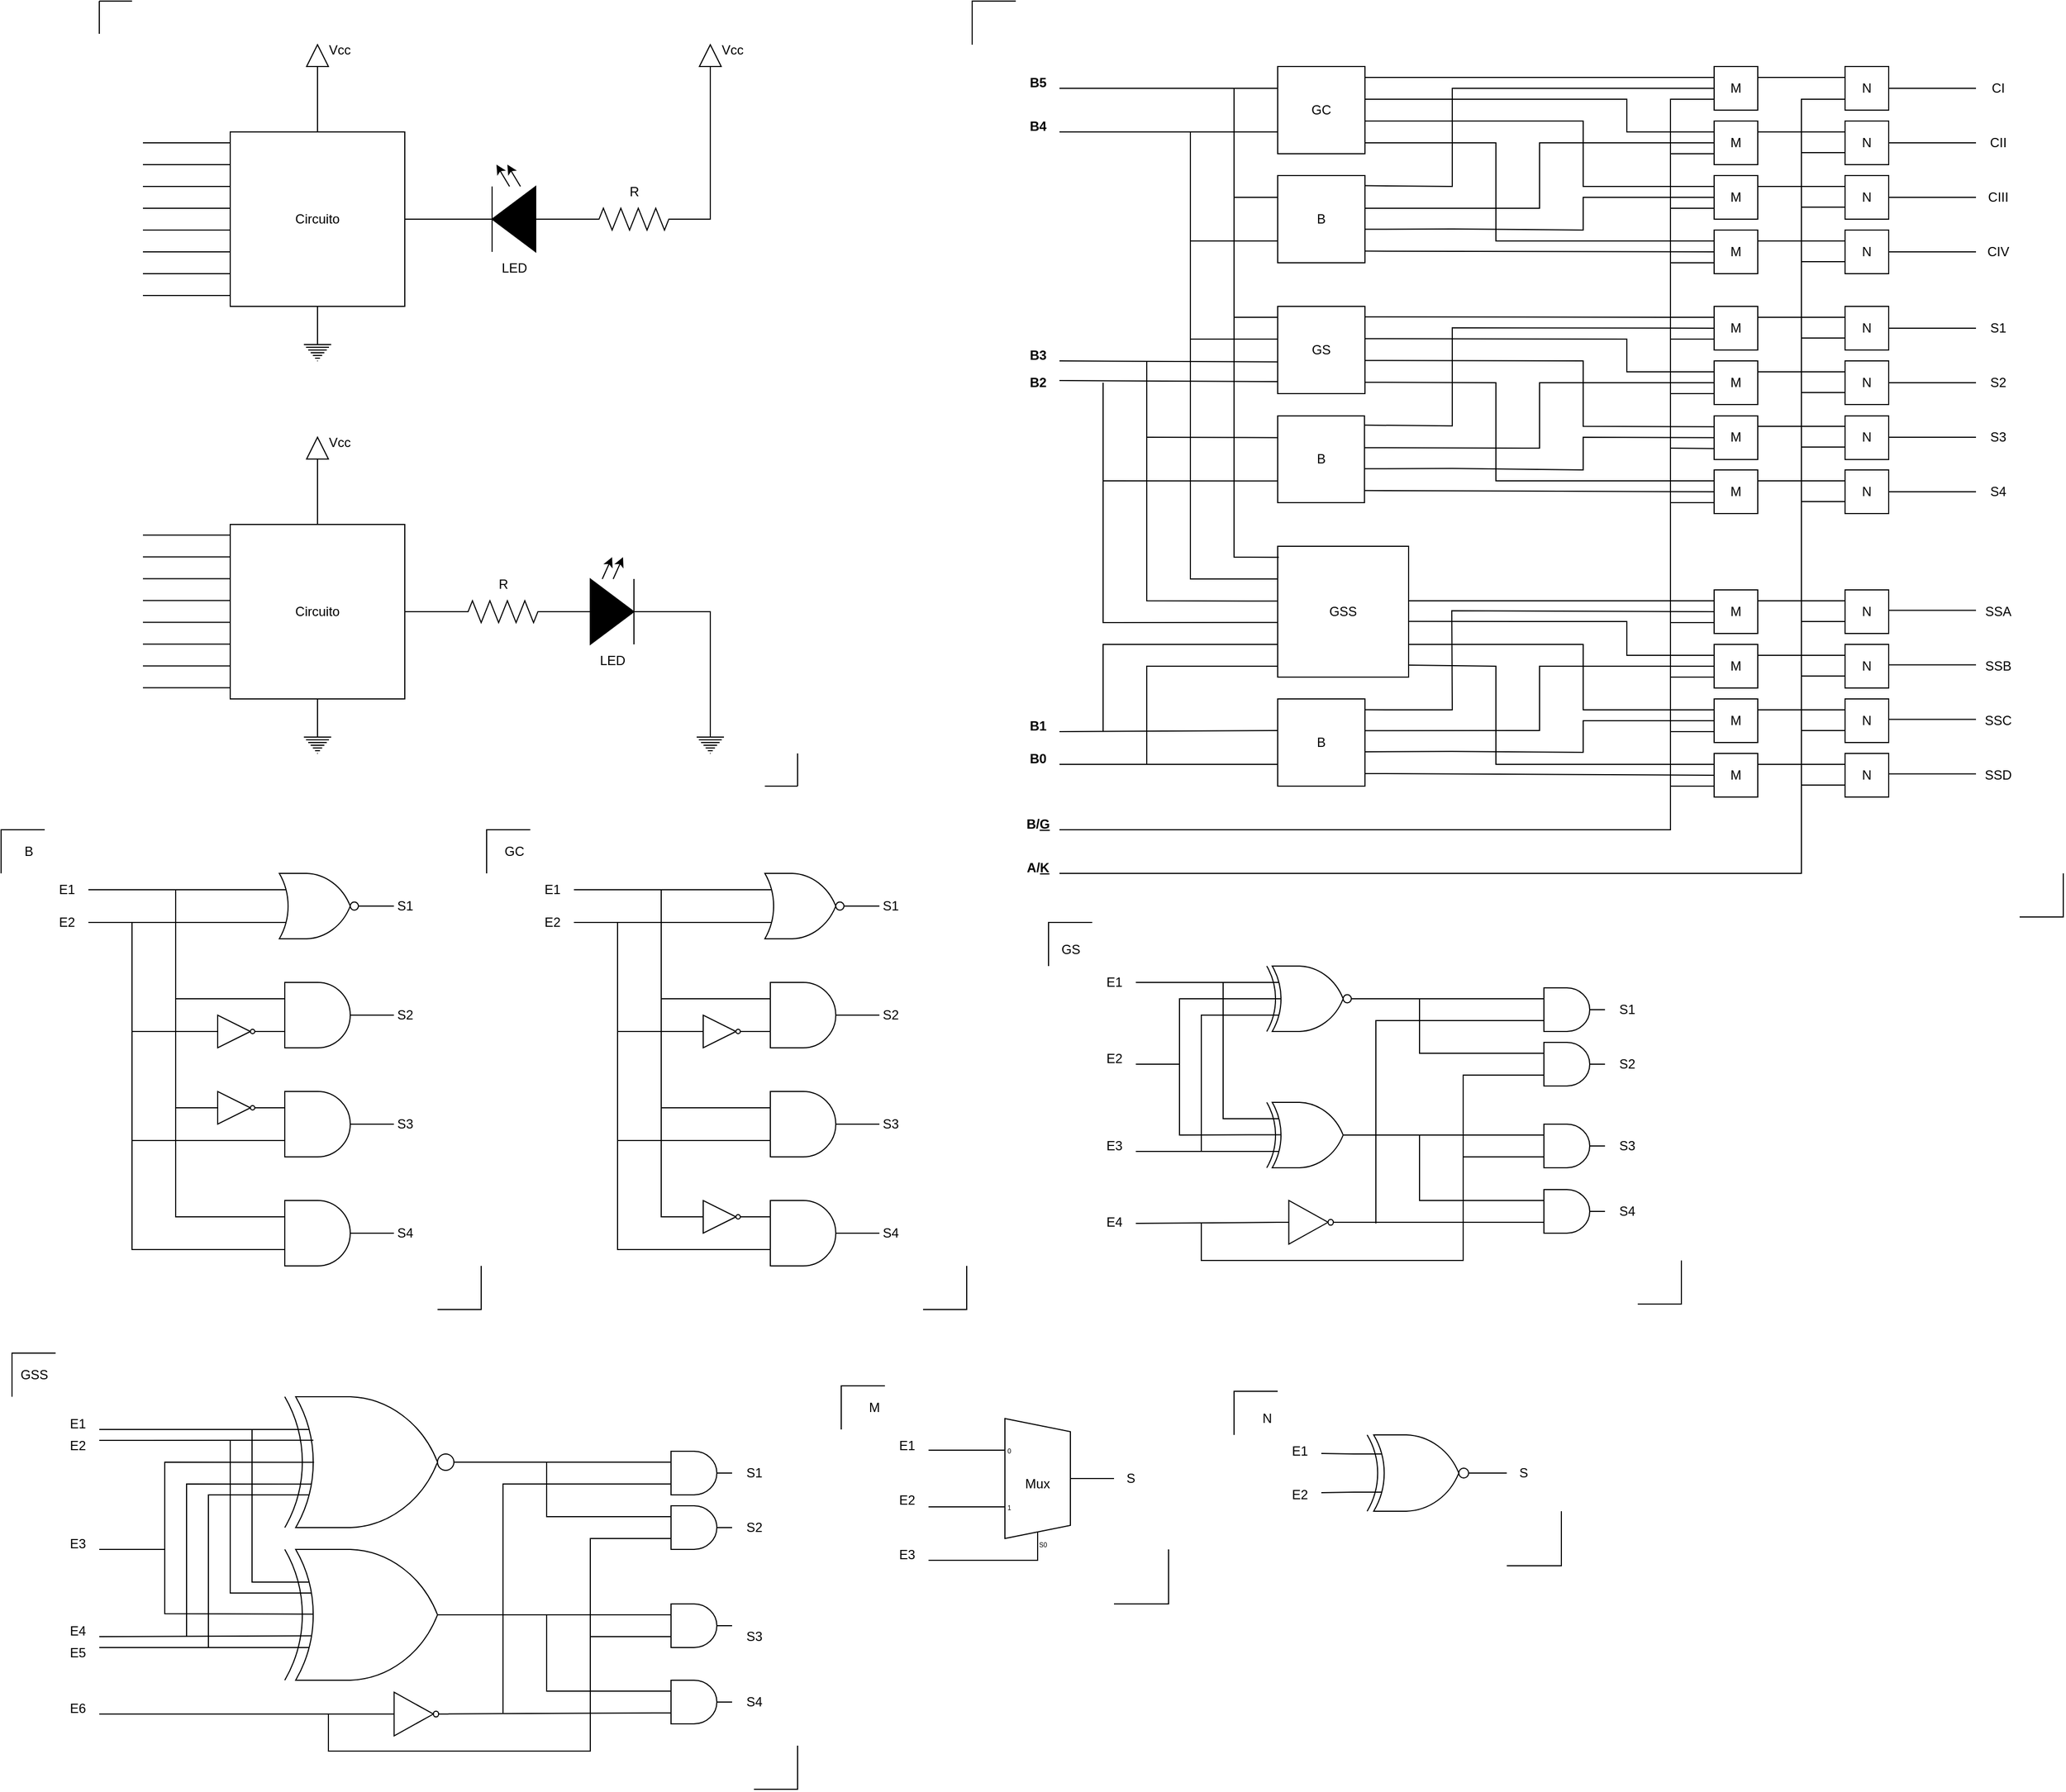 <mxfile version="21.1.1" type="device">
  <diagram name="Page-1" id="7e0a89b8-554c-2b80-1dc8-d5c74ca68de4">
    <mxGraphModel dx="3400" dy="862" grid="1" gridSize="10" guides="1" tooltips="1" connect="1" arrows="1" fold="1" page="1" pageScale="1" pageWidth="1100" pageHeight="850" background="none" math="0" shadow="0">
      <root>
        <mxCell id="0" />
        <mxCell id="1" parent="0" />
        <mxCell id="Nh_o5qFJWG5SFRAzF5zc-1" value="Circuito" style="whiteSpace=wrap;html=1;aspect=fixed;" parent="1" vertex="1">
          <mxGeometry x="200" y="120" width="160" height="160" as="geometry" />
        </mxCell>
        <mxCell id="Nh_o5qFJWG5SFRAzF5zc-2" value="" style="endArrow=none;html=1;rounded=0;exitX=0;exitY=0.25;exitDx=0;exitDy=0;" parent="1" edge="1">
          <mxGeometry width="50" height="50" relative="1" as="geometry">
            <mxPoint x="200" y="150" as="sourcePoint" />
            <mxPoint x="120" y="150" as="targetPoint" />
            <Array as="points" />
          </mxGeometry>
        </mxCell>
        <mxCell id="Nh_o5qFJWG5SFRAzF5zc-5" value="" style="endArrow=none;html=1;rounded=0;entryX=0.5;entryY=0;entryDx=0;entryDy=0;exitX=0;exitY=0.5;exitDx=0;exitDy=0;" parent="1" source="Nh_o5qFJWG5SFRAzF5zc-14" target="Nh_o5qFJWG5SFRAzF5zc-1" edge="1">
          <mxGeometry width="50" height="50" relative="1" as="geometry">
            <mxPoint x="280" y="40" as="sourcePoint" />
            <mxPoint x="380" y="140" as="targetPoint" />
          </mxGeometry>
        </mxCell>
        <mxCell id="Nh_o5qFJWG5SFRAzF5zc-8" value="" style="endArrow=none;html=1;rounded=0;exitX=0;exitY=0.25;exitDx=0;exitDy=0;" parent="1" edge="1">
          <mxGeometry width="50" height="50" relative="1" as="geometry">
            <mxPoint x="200" y="170" as="sourcePoint" />
            <mxPoint x="120" y="170" as="targetPoint" />
            <Array as="points" />
          </mxGeometry>
        </mxCell>
        <mxCell id="Nh_o5qFJWG5SFRAzF5zc-10" value="" style="endArrow=none;html=1;rounded=0;exitX=0;exitY=0.25;exitDx=0;exitDy=0;" parent="1" edge="1">
          <mxGeometry width="50" height="50" relative="1" as="geometry">
            <mxPoint x="200" y="190" as="sourcePoint" />
            <mxPoint x="120" y="190" as="targetPoint" />
            <Array as="points" />
          </mxGeometry>
        </mxCell>
        <mxCell id="Nh_o5qFJWG5SFRAzF5zc-11" value="" style="endArrow=none;html=1;rounded=0;exitX=0;exitY=0.25;exitDx=0;exitDy=0;" parent="1" edge="1">
          <mxGeometry width="50" height="50" relative="1" as="geometry">
            <mxPoint x="200" y="130" as="sourcePoint" />
            <mxPoint x="120" y="130" as="targetPoint" />
            <Array as="points" />
          </mxGeometry>
        </mxCell>
        <mxCell id="Nh_o5qFJWG5SFRAzF5zc-12" value="" style="endArrow=none;html=1;rounded=0;exitX=0;exitY=0.25;exitDx=0;exitDy=0;" parent="1" edge="1">
          <mxGeometry width="50" height="50" relative="1" as="geometry">
            <mxPoint x="200" y="250" as="sourcePoint" />
            <mxPoint x="120" y="250" as="targetPoint" />
            <Array as="points" />
          </mxGeometry>
        </mxCell>
        <mxCell id="Nh_o5qFJWG5SFRAzF5zc-13" value="" style="endArrow=none;html=1;rounded=0;exitX=0;exitY=0.25;exitDx=0;exitDy=0;" parent="1" edge="1">
          <mxGeometry width="50" height="50" relative="1" as="geometry">
            <mxPoint x="200" y="270" as="sourcePoint" />
            <mxPoint x="120" y="270" as="targetPoint" />
            <Array as="points" />
          </mxGeometry>
        </mxCell>
        <mxCell id="Nh_o5qFJWG5SFRAzF5zc-14" value="" style="triangle;whiteSpace=wrap;html=1;rotation=-90;" parent="1" vertex="1">
          <mxGeometry x="270" y="40" width="20" height="20" as="geometry" />
        </mxCell>
        <mxCell id="8T2jtrWnblq2DnpOFZXS-1" value="" style="pointerEvents=1;fillColor=strokeColor;verticalLabelPosition=bottom;shadow=0;dashed=0;align=center;html=1;verticalAlign=top;shape=mxgraph.electrical.diodes.diode;rotation=-180;" parent="1" vertex="1">
          <mxGeometry x="410" y="170" width="100" height="60" as="geometry" />
        </mxCell>
        <mxCell id="8T2jtrWnblq2DnpOFZXS-2" value="" style="endArrow=none;html=1;rounded=0;exitX=1;exitY=0.5;exitDx=0;exitDy=0;exitPerimeter=0;entryX=1;entryY=0.5;entryDx=0;entryDy=0;" parent="1" source="8T2jtrWnblq2DnpOFZXS-1" target="Nh_o5qFJWG5SFRAzF5zc-1" edge="1">
          <mxGeometry width="50" height="50" relative="1" as="geometry">
            <mxPoint x="440" y="199.71" as="sourcePoint" />
            <mxPoint x="360" y="199.71" as="targetPoint" />
            <Array as="points" />
          </mxGeometry>
        </mxCell>
        <mxCell id="8T2jtrWnblq2DnpOFZXS-3" value="" style="endArrow=none;html=1;rounded=0;entryX=0;entryY=0.5;entryDx=0;entryDy=0;entryPerimeter=0;exitX=0;exitY=0.5;exitDx=0;exitDy=0;exitPerimeter=0;" parent="1" source="8T2jtrWnblq2DnpOFZXS-4" target="8T2jtrWnblq2DnpOFZXS-1" edge="1">
          <mxGeometry width="50" height="50" relative="1" as="geometry">
            <mxPoint x="560" y="200" as="sourcePoint" />
            <mxPoint x="530" y="190" as="targetPoint" />
            <Array as="points" />
          </mxGeometry>
        </mxCell>
        <mxCell id="8T2jtrWnblq2DnpOFZXS-4" value="" style="pointerEvents=1;verticalLabelPosition=bottom;shadow=0;dashed=0;align=center;html=1;verticalAlign=top;shape=mxgraph.electrical.resistors.resistor_2;" parent="1" vertex="1">
          <mxGeometry x="520" y="190" width="100" height="20" as="geometry" />
        </mxCell>
        <mxCell id="8T2jtrWnblq2DnpOFZXS-6" value="" style="endArrow=none;html=1;rounded=0;entryX=1;entryY=0.5;entryDx=0;entryDy=0;entryPerimeter=0;exitX=0;exitY=0.5;exitDx=0;exitDy=0;" parent="1" source="8T2jtrWnblq2DnpOFZXS-7" target="8T2jtrWnblq2DnpOFZXS-4" edge="1">
          <mxGeometry width="50" height="50" relative="1" as="geometry">
            <mxPoint x="640" y="30" as="sourcePoint" />
            <mxPoint x="690" y="190" as="targetPoint" />
            <Array as="points">
              <mxPoint x="640" y="200" />
            </Array>
          </mxGeometry>
        </mxCell>
        <mxCell id="8T2jtrWnblq2DnpOFZXS-7" value="" style="triangle;whiteSpace=wrap;html=1;rotation=-90;" parent="1" vertex="1">
          <mxGeometry x="630" y="40" width="20" height="20" as="geometry" />
        </mxCell>
        <mxCell id="8T2jtrWnblq2DnpOFZXS-8" value="" style="pointerEvents=1;verticalLabelPosition=bottom;shadow=0;dashed=0;align=center;html=1;verticalAlign=top;shape=mxgraph.electrical.signal_sources.protective_earth;" parent="1" vertex="1">
          <mxGeometry x="267.5" y="310" width="25" height="20" as="geometry" />
        </mxCell>
        <mxCell id="8T2jtrWnblq2DnpOFZXS-10" value="" style="endArrow=none;html=1;rounded=0;entryX=0.5;entryY=1;entryDx=0;entryDy=0;exitX=0.5;exitY=0;exitDx=0;exitDy=0;exitPerimeter=0;" parent="1" source="8T2jtrWnblq2DnpOFZXS-8" target="Nh_o5qFJWG5SFRAzF5zc-1" edge="1">
          <mxGeometry width="50" height="50" relative="1" as="geometry">
            <mxPoint x="280" y="320" as="sourcePoint" />
            <mxPoint x="320" y="310" as="targetPoint" />
            <Array as="points" />
          </mxGeometry>
        </mxCell>
        <mxCell id="8T2jtrWnblq2DnpOFZXS-11" value="Circuito" style="whiteSpace=wrap;html=1;aspect=fixed;" parent="1" vertex="1">
          <mxGeometry x="200" y="480" width="160" height="160" as="geometry" />
        </mxCell>
        <mxCell id="8T2jtrWnblq2DnpOFZXS-13" value="" style="endArrow=none;html=1;rounded=0;entryX=0.5;entryY=0;entryDx=0;entryDy=0;exitX=0;exitY=0.5;exitDx=0;exitDy=0;" parent="1" source="8T2jtrWnblq2DnpOFZXS-19" target="8T2jtrWnblq2DnpOFZXS-11" edge="1">
          <mxGeometry width="50" height="50" relative="1" as="geometry">
            <mxPoint x="280" y="400" as="sourcePoint" />
            <mxPoint x="380" y="500" as="targetPoint" />
          </mxGeometry>
        </mxCell>
        <mxCell id="8T2jtrWnblq2DnpOFZXS-19" value="" style="triangle;whiteSpace=wrap;html=1;rotation=-90;" parent="1" vertex="1">
          <mxGeometry x="270" y="400" width="20" height="20" as="geometry" />
        </mxCell>
        <mxCell id="8T2jtrWnblq2DnpOFZXS-20" value="" style="pointerEvents=1;verticalLabelPosition=bottom;shadow=0;dashed=0;align=center;html=1;verticalAlign=top;shape=mxgraph.electrical.signal_sources.protective_earth;" parent="1" vertex="1">
          <mxGeometry x="267.5" y="670" width="25" height="20" as="geometry" />
        </mxCell>
        <mxCell id="8T2jtrWnblq2DnpOFZXS-21" value="" style="endArrow=none;html=1;rounded=0;entryX=0.5;entryY=1;entryDx=0;entryDy=0;exitX=0.5;exitY=0;exitDx=0;exitDy=0;exitPerimeter=0;" parent="1" source="8T2jtrWnblq2DnpOFZXS-20" target="8T2jtrWnblq2DnpOFZXS-11" edge="1">
          <mxGeometry width="50" height="50" relative="1" as="geometry">
            <mxPoint x="280" y="680" as="sourcePoint" />
            <mxPoint x="320" y="670" as="targetPoint" />
            <Array as="points" />
          </mxGeometry>
        </mxCell>
        <mxCell id="8T2jtrWnblq2DnpOFZXS-22" value="" style="endArrow=none;html=1;rounded=0;entryX=1;entryY=0.5;entryDx=0;entryDy=0;exitX=0;exitY=0.5;exitDx=0;exitDy=0;exitPerimeter=0;" parent="1" source="8T2jtrWnblq2DnpOFZXS-23" target="8T2jtrWnblq2DnpOFZXS-11" edge="1">
          <mxGeometry width="50" height="50" relative="1" as="geometry">
            <mxPoint x="400" y="560" as="sourcePoint" />
            <mxPoint x="410" y="530" as="targetPoint" />
            <Array as="points" />
          </mxGeometry>
        </mxCell>
        <mxCell id="8T2jtrWnblq2DnpOFZXS-23" value="" style="pointerEvents=1;verticalLabelPosition=bottom;shadow=0;dashed=0;align=center;html=1;verticalAlign=top;shape=mxgraph.electrical.resistors.resistor_2;" parent="1" vertex="1">
          <mxGeometry x="400" y="550" width="100" height="20" as="geometry" />
        </mxCell>
        <mxCell id="8T2jtrWnblq2DnpOFZXS-24" value="" style="pointerEvents=1;fillColor=strokeColor;verticalLabelPosition=bottom;shadow=0;dashed=0;align=center;html=1;verticalAlign=top;shape=mxgraph.electrical.diodes.diode;" parent="1" vertex="1">
          <mxGeometry x="500" y="530" width="100" height="60" as="geometry" />
        </mxCell>
        <mxCell id="8T2jtrWnblq2DnpOFZXS-25" value="" style="endArrow=none;html=1;rounded=0;exitX=0;exitY=0.5;exitDx=0;exitDy=0;entryX=1;entryY=0.5;entryDx=0;entryDy=0;entryPerimeter=0;exitPerimeter=0;" parent="1" source="8T2jtrWnblq2DnpOFZXS-24" target="8T2jtrWnblq2DnpOFZXS-23" edge="1">
          <mxGeometry width="50" height="50" relative="1" as="geometry">
            <mxPoint x="560" y="520" as="sourcePoint" />
            <mxPoint x="480" y="520" as="targetPoint" />
            <Array as="points" />
          </mxGeometry>
        </mxCell>
        <mxCell id="8T2jtrWnblq2DnpOFZXS-26" value="" style="endArrow=none;html=1;rounded=0;entryX=1;entryY=0.5;entryDx=0;entryDy=0;entryPerimeter=0;exitX=0.5;exitY=0;exitDx=0;exitDy=0;exitPerimeter=0;" parent="1" source="8T2jtrWnblq2DnpOFZXS-27" target="8T2jtrWnblq2DnpOFZXS-24" edge="1">
          <mxGeometry width="50" height="50" relative="1" as="geometry">
            <mxPoint x="640" y="670" as="sourcePoint" />
            <mxPoint x="670" y="550" as="targetPoint" />
            <Array as="points">
              <mxPoint x="640" y="560" />
            </Array>
          </mxGeometry>
        </mxCell>
        <mxCell id="8T2jtrWnblq2DnpOFZXS-27" value="" style="pointerEvents=1;verticalLabelPosition=bottom;shadow=0;dashed=0;align=center;html=1;verticalAlign=top;shape=mxgraph.electrical.signal_sources.protective_earth;" parent="1" vertex="1">
          <mxGeometry x="627.5" y="670" width="25" height="20" as="geometry" />
        </mxCell>
        <mxCell id="8T2jtrWnblq2DnpOFZXS-29" value="Vcc" style="text;html=1;align=center;verticalAlign=middle;resizable=0;points=[];autosize=1;strokeColor=none;fillColor=none;" parent="1" vertex="1">
          <mxGeometry x="280" y="30" width="40" height="30" as="geometry" />
        </mxCell>
        <mxCell id="8T2jtrWnblq2DnpOFZXS-30" value="Vcc" style="text;html=1;align=center;verticalAlign=middle;resizable=0;points=[];autosize=1;strokeColor=none;fillColor=none;" parent="1" vertex="1">
          <mxGeometry x="640" y="30" width="40" height="30" as="geometry" />
        </mxCell>
        <mxCell id="8T2jtrWnblq2DnpOFZXS-31" value="Vcc" style="text;html=1;align=center;verticalAlign=middle;resizable=0;points=[];autosize=1;strokeColor=none;fillColor=none;" parent="1" vertex="1">
          <mxGeometry x="280" y="390" width="40" height="30" as="geometry" />
        </mxCell>
        <mxCell id="8T2jtrWnblq2DnpOFZXS-33" value="" style="endArrow=classic;html=1;rounded=0;" parent="1" edge="1">
          <mxGeometry width="50" height="50" relative="1" as="geometry">
            <mxPoint x="466" y="170" as="sourcePoint" />
            <mxPoint x="454" y="150" as="targetPoint" />
          </mxGeometry>
        </mxCell>
        <mxCell id="8T2jtrWnblq2DnpOFZXS-34" value="" style="endArrow=classic;html=1;rounded=0;" parent="1" edge="1">
          <mxGeometry width="50" height="50" relative="1" as="geometry">
            <mxPoint x="456" y="170" as="sourcePoint" />
            <mxPoint x="444" y="150" as="targetPoint" />
          </mxGeometry>
        </mxCell>
        <mxCell id="8T2jtrWnblq2DnpOFZXS-35" value="" style="endArrow=classic;html=1;rounded=0;" parent="1" edge="1">
          <mxGeometry width="50" height="50" relative="1" as="geometry">
            <mxPoint x="551" y="530" as="sourcePoint" />
            <mxPoint x="560" y="510" as="targetPoint" />
          </mxGeometry>
        </mxCell>
        <mxCell id="8T2jtrWnblq2DnpOFZXS-36" value="" style="endArrow=classic;html=1;rounded=0;" parent="1" edge="1">
          <mxGeometry width="50" height="50" relative="1" as="geometry">
            <mxPoint x="541" y="530" as="sourcePoint" />
            <mxPoint x="550" y="510" as="targetPoint" />
          </mxGeometry>
        </mxCell>
        <mxCell id="8T2jtrWnblq2DnpOFZXS-37" value="R" style="text;html=1;align=center;verticalAlign=middle;resizable=0;points=[];autosize=1;strokeColor=none;fillColor=none;" parent="1" vertex="1">
          <mxGeometry x="555" y="160" width="30" height="30" as="geometry" />
        </mxCell>
        <mxCell id="8T2jtrWnblq2DnpOFZXS-38" value="R" style="text;html=1;align=center;verticalAlign=middle;resizable=0;points=[];autosize=1;strokeColor=none;fillColor=none;" parent="1" vertex="1">
          <mxGeometry x="435" y="520" width="30" height="30" as="geometry" />
        </mxCell>
        <mxCell id="8T2jtrWnblq2DnpOFZXS-39" value="" style="endArrow=none;html=1;rounded=0;exitX=0;exitY=0.25;exitDx=0;exitDy=0;" parent="1" edge="1">
          <mxGeometry width="50" height="50" relative="1" as="geometry">
            <mxPoint x="200" y="210" as="sourcePoint" />
            <mxPoint x="120" y="210" as="targetPoint" />
            <Array as="points" />
          </mxGeometry>
        </mxCell>
        <mxCell id="8T2jtrWnblq2DnpOFZXS-40" value="" style="endArrow=none;html=1;rounded=0;exitX=0;exitY=0.25;exitDx=0;exitDy=0;" parent="1" edge="1">
          <mxGeometry width="50" height="50" relative="1" as="geometry">
            <mxPoint x="200" y="230" as="sourcePoint" />
            <mxPoint x="120" y="230" as="targetPoint" />
            <Array as="points" />
          </mxGeometry>
        </mxCell>
        <mxCell id="8T2jtrWnblq2DnpOFZXS-41" value="" style="endArrow=none;html=1;rounded=0;exitX=0;exitY=0.25;exitDx=0;exitDy=0;" parent="1" edge="1">
          <mxGeometry width="50" height="50" relative="1" as="geometry">
            <mxPoint x="200" y="509.71" as="sourcePoint" />
            <mxPoint x="120" y="509.71" as="targetPoint" />
            <Array as="points" />
          </mxGeometry>
        </mxCell>
        <mxCell id="8T2jtrWnblq2DnpOFZXS-42" value="" style="endArrow=none;html=1;rounded=0;exitX=0;exitY=0.25;exitDx=0;exitDy=0;" parent="1" edge="1">
          <mxGeometry width="50" height="50" relative="1" as="geometry">
            <mxPoint x="200" y="529.71" as="sourcePoint" />
            <mxPoint x="120" y="529.71" as="targetPoint" />
            <Array as="points" />
          </mxGeometry>
        </mxCell>
        <mxCell id="8T2jtrWnblq2DnpOFZXS-43" value="" style="endArrow=none;html=1;rounded=0;exitX=0;exitY=0.25;exitDx=0;exitDy=0;" parent="1" edge="1">
          <mxGeometry width="50" height="50" relative="1" as="geometry">
            <mxPoint x="200" y="549.71" as="sourcePoint" />
            <mxPoint x="120" y="549.71" as="targetPoint" />
            <Array as="points" />
          </mxGeometry>
        </mxCell>
        <mxCell id="8T2jtrWnblq2DnpOFZXS-44" value="" style="endArrow=none;html=1;rounded=0;exitX=0;exitY=0.25;exitDx=0;exitDy=0;" parent="1" edge="1">
          <mxGeometry width="50" height="50" relative="1" as="geometry">
            <mxPoint x="200" y="489.71" as="sourcePoint" />
            <mxPoint x="120" y="489.71" as="targetPoint" />
            <Array as="points" />
          </mxGeometry>
        </mxCell>
        <mxCell id="8T2jtrWnblq2DnpOFZXS-45" value="" style="endArrow=none;html=1;rounded=0;exitX=0;exitY=0.25;exitDx=0;exitDy=0;" parent="1" edge="1">
          <mxGeometry width="50" height="50" relative="1" as="geometry">
            <mxPoint x="200" y="609.71" as="sourcePoint" />
            <mxPoint x="120" y="609.71" as="targetPoint" />
            <Array as="points" />
          </mxGeometry>
        </mxCell>
        <mxCell id="8T2jtrWnblq2DnpOFZXS-46" value="" style="endArrow=none;html=1;rounded=0;exitX=0;exitY=0.25;exitDx=0;exitDy=0;" parent="1" edge="1">
          <mxGeometry width="50" height="50" relative="1" as="geometry">
            <mxPoint x="200" y="629.71" as="sourcePoint" />
            <mxPoint x="120" y="629.71" as="targetPoint" />
            <Array as="points" />
          </mxGeometry>
        </mxCell>
        <mxCell id="8T2jtrWnblq2DnpOFZXS-47" value="" style="endArrow=none;html=1;rounded=0;exitX=0;exitY=0.25;exitDx=0;exitDy=0;" parent="1" edge="1">
          <mxGeometry width="50" height="50" relative="1" as="geometry">
            <mxPoint x="200" y="569.71" as="sourcePoint" />
            <mxPoint x="120" y="569.71" as="targetPoint" />
            <Array as="points" />
          </mxGeometry>
        </mxCell>
        <mxCell id="8T2jtrWnblq2DnpOFZXS-48" value="" style="endArrow=none;html=1;rounded=0;exitX=0;exitY=0.25;exitDx=0;exitDy=0;" parent="1" edge="1">
          <mxGeometry width="50" height="50" relative="1" as="geometry">
            <mxPoint x="200" y="589.71" as="sourcePoint" />
            <mxPoint x="120" y="589.71" as="targetPoint" />
            <Array as="points" />
          </mxGeometry>
        </mxCell>
        <mxCell id="8T2jtrWnblq2DnpOFZXS-49" value="LED" style="text;html=1;align=center;verticalAlign=middle;resizable=0;points=[];autosize=1;strokeColor=none;fillColor=none;" parent="1" vertex="1">
          <mxGeometry x="435" y="230" width="50" height="30" as="geometry" />
        </mxCell>
        <mxCell id="8T2jtrWnblq2DnpOFZXS-50" value="LED" style="text;html=1;align=center;verticalAlign=middle;resizable=0;points=[];autosize=1;strokeColor=none;fillColor=none;" parent="1" vertex="1">
          <mxGeometry x="525" y="590" width="50" height="30" as="geometry" />
        </mxCell>
        <mxCell id="8T2jtrWnblq2DnpOFZXS-51" value="" style="endArrow=none;html=1;rounded=0;" parent="1" edge="1">
          <mxGeometry width="50" height="50" relative="1" as="geometry">
            <mxPoint x="110" as="sourcePoint" />
            <mxPoint x="80" as="targetPoint" />
          </mxGeometry>
        </mxCell>
        <mxCell id="8T2jtrWnblq2DnpOFZXS-52" value="" style="endArrow=none;html=1;rounded=0;" parent="1" edge="1">
          <mxGeometry width="50" height="50" relative="1" as="geometry">
            <mxPoint x="80" as="sourcePoint" />
            <mxPoint x="80" y="30" as="targetPoint" />
          </mxGeometry>
        </mxCell>
        <mxCell id="8T2jtrWnblq2DnpOFZXS-55" value="" style="endArrow=none;html=1;rounded=0;" parent="1" edge="1">
          <mxGeometry width="50" height="50" relative="1" as="geometry">
            <mxPoint x="690" y="720" as="sourcePoint" />
            <mxPoint x="720" y="720" as="targetPoint" />
          </mxGeometry>
        </mxCell>
        <mxCell id="8T2jtrWnblq2DnpOFZXS-56" value="" style="endArrow=none;html=1;rounded=0;" parent="1" edge="1">
          <mxGeometry width="50" height="50" relative="1" as="geometry">
            <mxPoint x="720" y="720" as="sourcePoint" />
            <mxPoint x="720" y="690" as="targetPoint" />
          </mxGeometry>
        </mxCell>
        <mxCell id="IEQYEWKx81t9l4njgBIL-1" value="" style="endArrow=none;html=1;rounded=0;" edge="1" parent="1">
          <mxGeometry width="50" height="50" relative="1" as="geometry">
            <mxPoint x="920" as="sourcePoint" />
            <mxPoint x="880" y="40" as="targetPoint" />
            <Array as="points">
              <mxPoint x="880" />
            </Array>
          </mxGeometry>
        </mxCell>
        <mxCell id="IEQYEWKx81t9l4njgBIL-2" value="&lt;b&gt;B5&lt;/b&gt;" style="text;html=1;align=center;verticalAlign=middle;resizable=0;points=[];autosize=1;strokeColor=none;fillColor=none;" vertex="1" parent="1">
          <mxGeometry x="920" y="60" width="40" height="30" as="geometry" />
        </mxCell>
        <mxCell id="IEQYEWKx81t9l4njgBIL-3" value="&lt;b&gt;B4&lt;/b&gt;" style="text;html=1;align=center;verticalAlign=middle;resizable=0;points=[];autosize=1;strokeColor=none;fillColor=none;" vertex="1" parent="1">
          <mxGeometry x="920" y="100" width="40" height="30" as="geometry" />
        </mxCell>
        <mxCell id="IEQYEWKx81t9l4njgBIL-4" value="&lt;b&gt;B3&lt;/b&gt;" style="text;html=1;align=center;verticalAlign=middle;resizable=0;points=[];autosize=1;strokeColor=none;fillColor=none;" vertex="1" parent="1">
          <mxGeometry x="920" y="310" width="40" height="30" as="geometry" />
        </mxCell>
        <mxCell id="IEQYEWKx81t9l4njgBIL-5" value="&lt;b&gt;B2&lt;/b&gt;" style="text;html=1;align=center;verticalAlign=middle;resizable=0;points=[];autosize=1;strokeColor=none;fillColor=none;" vertex="1" parent="1">
          <mxGeometry x="920" y="335" width="40" height="30" as="geometry" />
        </mxCell>
        <mxCell id="IEQYEWKx81t9l4njgBIL-6" value="&lt;b&gt;B1&lt;/b&gt;" style="text;html=1;align=center;verticalAlign=middle;resizable=0;points=[];autosize=1;strokeColor=none;fillColor=none;" vertex="1" parent="1">
          <mxGeometry x="920" y="650" width="40" height="30" as="geometry" />
        </mxCell>
        <mxCell id="IEQYEWKx81t9l4njgBIL-7" value="&lt;b&gt;B0&lt;/b&gt;" style="text;html=1;align=center;verticalAlign=middle;resizable=0;points=[];autosize=1;strokeColor=none;fillColor=none;" vertex="1" parent="1">
          <mxGeometry x="920" y="680" width="40" height="30" as="geometry" />
        </mxCell>
        <mxCell id="IEQYEWKx81t9l4njgBIL-8" value="&lt;b&gt;B/&lt;u&gt;G&lt;/u&gt;&lt;/b&gt;" style="text;html=1;align=center;verticalAlign=middle;resizable=0;points=[];autosize=1;strokeColor=none;fillColor=none;" vertex="1" parent="1">
          <mxGeometry x="920" y="740" width="40" height="30" as="geometry" />
        </mxCell>
        <mxCell id="IEQYEWKx81t9l4njgBIL-9" value="&lt;b&gt;A/&lt;u&gt;K&lt;/u&gt;&lt;/b&gt;" style="text;html=1;align=center;verticalAlign=middle;resizable=0;points=[];autosize=1;strokeColor=none;fillColor=none;" vertex="1" parent="1">
          <mxGeometry x="920" y="780" width="40" height="30" as="geometry" />
        </mxCell>
        <mxCell id="IEQYEWKx81t9l4njgBIL-10" value="" style="whiteSpace=wrap;html=1;aspect=fixed;" vertex="1" parent="1">
          <mxGeometry x="1160" y="60" width="80" height="80" as="geometry" />
        </mxCell>
        <mxCell id="IEQYEWKx81t9l4njgBIL-11" value="" style="whiteSpace=wrap;html=1;aspect=fixed;" vertex="1" parent="1">
          <mxGeometry x="1160" y="160" width="80" height="80" as="geometry" />
        </mxCell>
        <mxCell id="IEQYEWKx81t9l4njgBIL-12" value="GS" style="whiteSpace=wrap;html=1;aspect=fixed;" vertex="1" parent="1">
          <mxGeometry x="1160" y="280" width="80" height="80" as="geometry" />
        </mxCell>
        <mxCell id="IEQYEWKx81t9l4njgBIL-13" value="" style="endArrow=none;html=1;rounded=0;exitX=0;exitY=0.25;exitDx=0;exitDy=0;" edge="1" parent="1" source="IEQYEWKx81t9l4njgBIL-10">
          <mxGeometry width="50" height="50" relative="1" as="geometry">
            <mxPoint x="1250" y="200" as="sourcePoint" />
            <mxPoint x="960" y="80" as="targetPoint" />
          </mxGeometry>
        </mxCell>
        <mxCell id="IEQYEWKx81t9l4njgBIL-14" value="" style="endArrow=none;html=1;rounded=0;entryX=0;entryY=0.75;entryDx=0;entryDy=0;" edge="1" parent="1" target="IEQYEWKx81t9l4njgBIL-10">
          <mxGeometry width="50" height="50" relative="1" as="geometry">
            <mxPoint x="960" y="120" as="sourcePoint" />
            <mxPoint x="1300" y="150" as="targetPoint" />
          </mxGeometry>
        </mxCell>
        <mxCell id="IEQYEWKx81t9l4njgBIL-15" value="" style="endArrow=none;html=1;rounded=0;exitX=0;exitY=0.636;exitDx=0;exitDy=0;exitPerimeter=0;" edge="1" parent="1" source="IEQYEWKx81t9l4njgBIL-12">
          <mxGeometry width="50" height="50" relative="1" as="geometry">
            <mxPoint x="1140" y="320" as="sourcePoint" />
            <mxPoint x="960" y="330" as="targetPoint" />
          </mxGeometry>
        </mxCell>
        <mxCell id="IEQYEWKx81t9l4njgBIL-16" value="" style="endArrow=none;html=1;rounded=0;entryX=0.004;entryY=0.863;entryDx=0;entryDy=0;entryPerimeter=0;" edge="1" parent="1" target="IEQYEWKx81t9l4njgBIL-12">
          <mxGeometry width="50" height="50" relative="1" as="geometry">
            <mxPoint x="960" y="348" as="sourcePoint" />
            <mxPoint x="1140" y="370" as="targetPoint" />
          </mxGeometry>
        </mxCell>
        <mxCell id="IEQYEWKx81t9l4njgBIL-17" value="" style="endArrow=none;html=1;rounded=0;exitX=0;exitY=0.362;exitDx=0;exitDy=0;exitPerimeter=0;" edge="1" parent="1" source="IEQYEWKx81t9l4njgBIL-22">
          <mxGeometry width="50" height="50" relative="1" as="geometry">
            <mxPoint x="1160" y="574.93" as="sourcePoint" />
            <mxPoint x="960" y="670" as="targetPoint" />
            <Array as="points" />
          </mxGeometry>
        </mxCell>
        <mxCell id="IEQYEWKx81t9l4njgBIL-18" value="" style="endArrow=none;html=1;rounded=0;entryX=0;entryY=0.75;entryDx=0;entryDy=0;" edge="1" parent="1" target="IEQYEWKx81t9l4njgBIL-22">
          <mxGeometry width="50" height="50" relative="1" as="geometry">
            <mxPoint x="960" y="700" as="sourcePoint" />
            <mxPoint x="1120" y="710" as="targetPoint" />
          </mxGeometry>
        </mxCell>
        <mxCell id="IEQYEWKx81t9l4njgBIL-19" value="GC" style="whiteSpace=wrap;html=1;aspect=fixed;" vertex="1" parent="1">
          <mxGeometry x="1160" y="60" width="80" height="80" as="geometry" />
        </mxCell>
        <mxCell id="IEQYEWKx81t9l4njgBIL-20" value="B" style="whiteSpace=wrap;html=1;aspect=fixed;" vertex="1" parent="1">
          <mxGeometry x="1160" y="160" width="80" height="80" as="geometry" />
        </mxCell>
        <mxCell id="IEQYEWKx81t9l4njgBIL-21" value="GSS" style="whiteSpace=wrap;html=1;aspect=fixed;" vertex="1" parent="1">
          <mxGeometry x="1160" y="500.0" width="120" height="120" as="geometry" />
        </mxCell>
        <mxCell id="IEQYEWKx81t9l4njgBIL-22" value="B" style="whiteSpace=wrap;html=1;aspect=fixed;" vertex="1" parent="1">
          <mxGeometry x="1160" y="640" width="80" height="80" as="geometry" />
        </mxCell>
        <mxCell id="IEQYEWKx81t9l4njgBIL-23" value="B" style="whiteSpace=wrap;html=1;aspect=fixed;" vertex="1" parent="1">
          <mxGeometry x="1160" y="380.43" width="79.57" height="79.57" as="geometry" />
        </mxCell>
        <mxCell id="IEQYEWKx81t9l4njgBIL-24" value="" style="endArrow=none;html=1;rounded=0;exitX=0;exitY=0.25;exitDx=0;exitDy=0;" edge="1" parent="1" source="IEQYEWKx81t9l4njgBIL-21">
          <mxGeometry width="50" height="50" relative="1" as="geometry">
            <mxPoint x="930" y="840.43" as="sourcePoint" />
            <mxPoint x="1080" y="120" as="targetPoint" />
            <Array as="points">
              <mxPoint x="1080" y="530" />
            </Array>
          </mxGeometry>
        </mxCell>
        <mxCell id="IEQYEWKx81t9l4njgBIL-25" value="" style="endArrow=none;html=1;rounded=0;exitX=-0.001;exitY=0.419;exitDx=0;exitDy=0;exitPerimeter=0;" edge="1" parent="1" source="IEQYEWKx81t9l4njgBIL-21">
          <mxGeometry width="50" height="50" relative="1" as="geometry">
            <mxPoint x="1140" y="760.43" as="sourcePoint" />
            <mxPoint x="1040" y="330" as="targetPoint" />
            <Array as="points">
              <mxPoint x="1040" y="550" />
            </Array>
          </mxGeometry>
        </mxCell>
        <mxCell id="IEQYEWKx81t9l4njgBIL-26" value="" style="endArrow=none;html=1;rounded=0;exitX=0;exitY=0.75;exitDx=0;exitDy=0;" edge="1" parent="1" source="IEQYEWKx81t9l4njgBIL-21">
          <mxGeometry width="50" height="50" relative="1" as="geometry">
            <mxPoint x="990" y="830.43" as="sourcePoint" />
            <mxPoint x="1000" y="670" as="targetPoint" />
            <Array as="points">
              <mxPoint x="1000" y="590" />
            </Array>
          </mxGeometry>
        </mxCell>
        <mxCell id="IEQYEWKx81t9l4njgBIL-27" value="" style="endArrow=none;html=1;rounded=0;exitX=0;exitY=0.917;exitDx=0;exitDy=0;exitPerimeter=0;" edge="1" parent="1" source="IEQYEWKx81t9l4njgBIL-21">
          <mxGeometry width="50" height="50" relative="1" as="geometry">
            <mxPoint x="1070" y="800.43" as="sourcePoint" />
            <mxPoint x="1040" y="700" as="targetPoint" />
            <Array as="points">
              <mxPoint x="1040" y="610" />
            </Array>
          </mxGeometry>
        </mxCell>
        <mxCell id="IEQYEWKx81t9l4njgBIL-28" value="" style="endArrow=none;html=1;rounded=0;entryX=0.006;entryY=0.125;entryDx=0;entryDy=0;entryPerimeter=0;" edge="1" parent="1" target="IEQYEWKx81t9l4njgBIL-12">
          <mxGeometry width="50" height="50" relative="1" as="geometry">
            <mxPoint x="1120" y="290" as="sourcePoint" />
            <mxPoint x="1120" y="390" as="targetPoint" />
          </mxGeometry>
        </mxCell>
        <mxCell id="IEQYEWKx81t9l4njgBIL-29" value="" style="endArrow=none;html=1;rounded=0;entryX=0;entryY=0.375;entryDx=0;entryDy=0;entryPerimeter=0;" edge="1" parent="1" target="IEQYEWKx81t9l4njgBIL-12">
          <mxGeometry width="50" height="50" relative="1" as="geometry">
            <mxPoint x="1080" y="310" as="sourcePoint" />
            <mxPoint x="1080" y="330" as="targetPoint" />
          </mxGeometry>
        </mxCell>
        <mxCell id="IEQYEWKx81t9l4njgBIL-30" value="" style="endArrow=none;html=1;rounded=0;exitX=0;exitY=0.25;exitDx=0;exitDy=0;" edge="1" parent="1" source="IEQYEWKx81t9l4njgBIL-23">
          <mxGeometry width="50" height="50" relative="1" as="geometry">
            <mxPoint x="1180" y="630.43" as="sourcePoint" />
            <mxPoint x="1040" y="400" as="targetPoint" />
          </mxGeometry>
        </mxCell>
        <mxCell id="IEQYEWKx81t9l4njgBIL-31" value="" style="endArrow=none;html=1;rounded=0;exitX=0;exitY=0.75;exitDx=0;exitDy=0;" edge="1" parent="1" source="IEQYEWKx81t9l4njgBIL-23">
          <mxGeometry width="50" height="50" relative="1" as="geometry">
            <mxPoint x="1180" y="630.43" as="sourcePoint" />
            <mxPoint x="1000" y="440" as="targetPoint" />
          </mxGeometry>
        </mxCell>
        <mxCell id="IEQYEWKx81t9l4njgBIL-32" value="" style="endArrow=none;html=1;rounded=0;entryX=0;entryY=0.25;entryDx=0;entryDy=0;" edge="1" parent="1" target="IEQYEWKx81t9l4njgBIL-20">
          <mxGeometry width="50" height="50" relative="1" as="geometry">
            <mxPoint x="1120" y="180" as="sourcePoint" />
            <mxPoint x="1170" y="260" as="targetPoint" />
          </mxGeometry>
        </mxCell>
        <mxCell id="IEQYEWKx81t9l4njgBIL-33" value="" style="endArrow=none;html=1;rounded=0;entryX=0;entryY=0.75;entryDx=0;entryDy=0;" edge="1" parent="1" target="IEQYEWKx81t9l4njgBIL-20">
          <mxGeometry width="50" height="50" relative="1" as="geometry">
            <mxPoint x="1080" y="220" as="sourcePoint" />
            <mxPoint x="1170" y="260" as="targetPoint" />
          </mxGeometry>
        </mxCell>
        <mxCell id="IEQYEWKx81t9l4njgBIL-34" value="" style="endArrow=none;html=1;rounded=0;exitX=1;exitY=0.125;exitDx=0;exitDy=0;exitPerimeter=0;entryX=0;entryY=0.25;entryDx=0;entryDy=0;" edge="1" parent="1" source="IEQYEWKx81t9l4njgBIL-19" target="IEQYEWKx81t9l4njgBIL-48">
          <mxGeometry width="50" height="50" relative="1" as="geometry">
            <mxPoint x="1670" y="240" as="sourcePoint" />
            <mxPoint x="1710" y="49.5" as="targetPoint" />
            <Array as="points" />
          </mxGeometry>
        </mxCell>
        <mxCell id="IEQYEWKx81t9l4njgBIL-35" value="" style="endArrow=none;html=1;rounded=0;exitX=1;exitY=0.375;exitDx=0;exitDy=0;exitPerimeter=0;entryX=0;entryY=0.25;entryDx=0;entryDy=0;" edge="1" parent="1" source="IEQYEWKx81t9l4njgBIL-19" target="IEQYEWKx81t9l4njgBIL-49">
          <mxGeometry width="50" height="50" relative="1" as="geometry">
            <mxPoint x="1300" y="90" as="sourcePoint" />
            <mxPoint x="1480" y="90" as="targetPoint" />
            <Array as="points">
              <mxPoint x="1480" y="90" />
              <mxPoint x="1480" y="120" />
            </Array>
          </mxGeometry>
        </mxCell>
        <mxCell id="IEQYEWKx81t9l4njgBIL-36" value="" style="endArrow=none;html=1;rounded=0;exitX=1;exitY=0.625;exitDx=0;exitDy=0;exitPerimeter=0;entryX=0;entryY=0.25;entryDx=0;entryDy=0;" edge="1" parent="1" source="IEQYEWKx81t9l4njgBIL-19" target="IEQYEWKx81t9l4njgBIL-50">
          <mxGeometry width="50" height="50" relative="1" as="geometry">
            <mxPoint x="1330" y="160" as="sourcePoint" />
            <mxPoint x="1700" y="151.5" as="targetPoint" />
            <Array as="points">
              <mxPoint x="1440" y="110" />
              <mxPoint x="1440" y="170" />
            </Array>
          </mxGeometry>
        </mxCell>
        <mxCell id="IEQYEWKx81t9l4njgBIL-37" value="" style="endArrow=none;html=1;rounded=0;exitX=1;exitY=0.875;exitDx=0;exitDy=0;exitPerimeter=0;entryX=0;entryY=0.25;entryDx=0;entryDy=0;" edge="1" parent="1" source="IEQYEWKx81t9l4njgBIL-19" target="IEQYEWKx81t9l4njgBIL-51">
          <mxGeometry width="50" height="50" relative="1" as="geometry">
            <mxPoint x="1330" y="160" as="sourcePoint" />
            <mxPoint x="1590" y="211.5" as="targetPoint" />
            <Array as="points">
              <mxPoint x="1360" y="130" />
              <mxPoint x="1360" y="220" />
            </Array>
          </mxGeometry>
        </mxCell>
        <mxCell id="IEQYEWKx81t9l4njgBIL-38" value="" style="endArrow=none;html=1;rounded=0;exitX=1;exitY=0.125;exitDx=0;exitDy=0;exitPerimeter=0;entryX=0;entryY=0.5;entryDx=0;entryDy=0;" edge="1" parent="1" target="IEQYEWKx81t9l4njgBIL-48">
          <mxGeometry width="50" height="50" relative="1" as="geometry">
            <mxPoint x="1240" y="169.29" as="sourcePoint" />
            <mxPoint x="1690" y="70" as="targetPoint" />
            <Array as="points">
              <mxPoint x="1320" y="170" />
              <mxPoint x="1320" y="80" />
            </Array>
          </mxGeometry>
        </mxCell>
        <mxCell id="IEQYEWKx81t9l4njgBIL-39" value="" style="endArrow=none;html=1;rounded=0;entryX=0;entryY=0.5;entryDx=0;entryDy=0;" edge="1" parent="1" target="IEQYEWKx81t9l4njgBIL-49">
          <mxGeometry width="50" height="50" relative="1" as="geometry">
            <mxPoint x="1240" y="190" as="sourcePoint" />
            <mxPoint x="1590" y="106.5" as="targetPoint" />
            <Array as="points">
              <mxPoint x="1400" y="190" />
              <mxPoint x="1400" y="130" />
            </Array>
          </mxGeometry>
        </mxCell>
        <mxCell id="IEQYEWKx81t9l4njgBIL-40" value="" style="endArrow=none;html=1;rounded=0;exitX=1;exitY=0.625;exitDx=0;exitDy=0;exitPerimeter=0;entryX=0;entryY=0.5;entryDx=0;entryDy=0;" edge="1" parent="1" target="IEQYEWKx81t9l4njgBIL-50">
          <mxGeometry width="50" height="50" relative="1" as="geometry">
            <mxPoint x="1240" y="209.29" as="sourcePoint" />
            <mxPoint x="1700" y="168.5" as="targetPoint" />
            <Array as="points">
              <mxPoint x="1320" y="209" />
              <mxPoint x="1440" y="210" />
              <mxPoint x="1440" y="180" />
            </Array>
          </mxGeometry>
        </mxCell>
        <mxCell id="IEQYEWKx81t9l4njgBIL-41" value="" style="endArrow=none;html=1;rounded=0;exitX=1;exitY=0.875;exitDx=0;exitDy=0;exitPerimeter=0;entryX=0;entryY=0.5;entryDx=0;entryDy=0;" edge="1" parent="1" target="IEQYEWKx81t9l4njgBIL-51">
          <mxGeometry width="50" height="50" relative="1" as="geometry">
            <mxPoint x="1240" y="229.29" as="sourcePoint" />
            <mxPoint x="1590" y="228.5" as="targetPoint" />
          </mxGeometry>
        </mxCell>
        <mxCell id="IEQYEWKx81t9l4njgBIL-42" value="" style="endArrow=none;html=1;rounded=0;entryX=-0.003;entryY=0.582;entryDx=0;entryDy=0;entryPerimeter=0;" edge="1" parent="1" target="IEQYEWKx81t9l4njgBIL-21">
          <mxGeometry width="50" height="50" relative="1" as="geometry">
            <mxPoint x="1000" y="350" as="sourcePoint" />
            <mxPoint x="1360" y="480" as="targetPoint" />
            <Array as="points">
              <mxPoint x="1000" y="570" />
            </Array>
          </mxGeometry>
        </mxCell>
        <mxCell id="IEQYEWKx81t9l4njgBIL-43" value="" style="endArrow=none;html=1;rounded=0;entryX=0.009;entryY=0.084;entryDx=0;entryDy=0;entryPerimeter=0;" edge="1" parent="1" target="IEQYEWKx81t9l4njgBIL-21">
          <mxGeometry width="50" height="50" relative="1" as="geometry">
            <mxPoint x="1120" y="80" as="sourcePoint" />
            <mxPoint x="1150" y="510" as="targetPoint" />
            <Array as="points">
              <mxPoint x="1120" y="510" />
            </Array>
          </mxGeometry>
        </mxCell>
        <mxCell id="IEQYEWKx81t9l4njgBIL-44" value="" style="endArrow=none;html=1;rounded=0;exitX=0;exitY=0.75;exitDx=0;exitDy=0;" edge="1" parent="1" source="IEQYEWKx81t9l4njgBIL-48">
          <mxGeometry width="50" height="50" relative="1" as="geometry">
            <mxPoint x="1740" y="88.0" as="sourcePoint" />
            <mxPoint x="960" y="760" as="targetPoint" />
            <Array as="points">
              <mxPoint x="1520" y="90" />
              <mxPoint x="1520" y="760" />
            </Array>
          </mxGeometry>
        </mxCell>
        <mxCell id="IEQYEWKx81t9l4njgBIL-45" value="" style="endArrow=none;html=1;rounded=0;exitX=0;exitY=0.75;exitDx=0;exitDy=0;" edge="1" parent="1" source="IEQYEWKx81t9l4njgBIL-49">
          <mxGeometry width="50" height="50" relative="1" as="geometry">
            <mxPoint x="1680" y="128" as="sourcePoint" />
            <mxPoint x="1520" y="140" as="targetPoint" />
          </mxGeometry>
        </mxCell>
        <mxCell id="IEQYEWKx81t9l4njgBIL-46" value="" style="endArrow=none;html=1;rounded=0;entryX=0;entryY=0.75;entryDx=0;entryDy=0;" edge="1" parent="1" target="IEQYEWKx81t9l4njgBIL-50">
          <mxGeometry width="50" height="50" relative="1" as="geometry">
            <mxPoint x="1520" y="190" as="sourcePoint" />
            <mxPoint x="1730" y="190" as="targetPoint" />
          </mxGeometry>
        </mxCell>
        <mxCell id="IEQYEWKx81t9l4njgBIL-47" value="" style="endArrow=none;html=1;rounded=0;exitX=0;exitY=0.75;exitDx=0;exitDy=0;" edge="1" parent="1" source="IEQYEWKx81t9l4njgBIL-51">
          <mxGeometry width="50" height="50" relative="1" as="geometry">
            <mxPoint x="1680" y="250" as="sourcePoint" />
            <mxPoint x="1520" y="240" as="targetPoint" />
          </mxGeometry>
        </mxCell>
        <mxCell id="IEQYEWKx81t9l4njgBIL-48" value="M" style="whiteSpace=wrap;html=1;aspect=fixed;" vertex="1" parent="1">
          <mxGeometry x="1560" y="60" width="40" height="40" as="geometry" />
        </mxCell>
        <mxCell id="IEQYEWKx81t9l4njgBIL-49" value="M" style="whiteSpace=wrap;html=1;aspect=fixed;" vertex="1" parent="1">
          <mxGeometry x="1560" y="110" width="40" height="40" as="geometry" />
        </mxCell>
        <mxCell id="IEQYEWKx81t9l4njgBIL-50" value="M" style="whiteSpace=wrap;html=1;aspect=fixed;" vertex="1" parent="1">
          <mxGeometry x="1560" y="160" width="40" height="40" as="geometry" />
        </mxCell>
        <mxCell id="IEQYEWKx81t9l4njgBIL-51" value="M" style="whiteSpace=wrap;html=1;aspect=fixed;" vertex="1" parent="1">
          <mxGeometry x="1560" y="210" width="40" height="40" as="geometry" />
        </mxCell>
        <mxCell id="IEQYEWKx81t9l4njgBIL-52" value="M" style="whiteSpace=wrap;html=1;aspect=fixed;" vertex="1" parent="1">
          <mxGeometry x="1560" y="280" width="40" height="40" as="geometry" />
        </mxCell>
        <mxCell id="IEQYEWKx81t9l4njgBIL-53" value="M" style="whiteSpace=wrap;html=1;aspect=fixed;" vertex="1" parent="1">
          <mxGeometry x="1560" y="330" width="40" height="40" as="geometry" />
        </mxCell>
        <mxCell id="IEQYEWKx81t9l4njgBIL-54" value="M" style="whiteSpace=wrap;html=1;aspect=fixed;" vertex="1" parent="1">
          <mxGeometry x="1560" y="380.43" width="40" height="40" as="geometry" />
        </mxCell>
        <mxCell id="IEQYEWKx81t9l4njgBIL-55" value="M" style="whiteSpace=wrap;html=1;aspect=fixed;" vertex="1" parent="1">
          <mxGeometry x="1560" y="430" width="40" height="40" as="geometry" />
        </mxCell>
        <mxCell id="IEQYEWKx81t9l4njgBIL-56" value="M" style="whiteSpace=wrap;html=1;aspect=fixed;" vertex="1" parent="1">
          <mxGeometry x="1560" y="690" width="40" height="40" as="geometry" />
        </mxCell>
        <mxCell id="IEQYEWKx81t9l4njgBIL-57" value="M" style="whiteSpace=wrap;html=1;aspect=fixed;" vertex="1" parent="1">
          <mxGeometry x="1560" y="640" width="40" height="40" as="geometry" />
        </mxCell>
        <mxCell id="IEQYEWKx81t9l4njgBIL-58" value="M" style="whiteSpace=wrap;html=1;aspect=fixed;" vertex="1" parent="1">
          <mxGeometry x="1560" y="590" width="40" height="40" as="geometry" />
        </mxCell>
        <mxCell id="IEQYEWKx81t9l4njgBIL-59" value="M" style="whiteSpace=wrap;html=1;aspect=fixed;" vertex="1" parent="1">
          <mxGeometry x="1560" y="540" width="40" height="40" as="geometry" />
        </mxCell>
        <mxCell id="IEQYEWKx81t9l4njgBIL-60" value="" style="endArrow=none;html=1;rounded=0;exitX=1;exitY=0.125;exitDx=0;exitDy=0;exitPerimeter=0;entryX=0;entryY=0.25;entryDx=0;entryDy=0;" edge="1" parent="1" target="IEQYEWKx81t9l4njgBIL-52">
          <mxGeometry width="50" height="50" relative="1" as="geometry">
            <mxPoint x="1240" y="289.6" as="sourcePoint" />
            <mxPoint x="1700" y="290" as="targetPoint" />
            <Array as="points" />
          </mxGeometry>
        </mxCell>
        <mxCell id="IEQYEWKx81t9l4njgBIL-61" value="" style="endArrow=none;html=1;rounded=0;exitX=1;exitY=0.375;exitDx=0;exitDy=0;exitPerimeter=0;entryX=0;entryY=0.25;entryDx=0;entryDy=0;" edge="1" parent="1" target="IEQYEWKx81t9l4njgBIL-53">
          <mxGeometry width="50" height="50" relative="1" as="geometry">
            <mxPoint x="1240" y="309.6" as="sourcePoint" />
            <mxPoint x="1700" y="340" as="targetPoint" />
            <Array as="points">
              <mxPoint x="1480" y="310" />
              <mxPoint x="1480" y="340" />
            </Array>
          </mxGeometry>
        </mxCell>
        <mxCell id="IEQYEWKx81t9l4njgBIL-62" value="" style="endArrow=none;html=1;rounded=0;exitX=1;exitY=0.625;exitDx=0;exitDy=0;exitPerimeter=0;entryX=0;entryY=0.25;entryDx=0;entryDy=0;" edge="1" parent="1" target="IEQYEWKx81t9l4njgBIL-54">
          <mxGeometry width="50" height="50" relative="1" as="geometry">
            <mxPoint x="1240" y="329.6" as="sourcePoint" />
            <mxPoint x="1690" y="390" as="targetPoint" />
            <Array as="points">
              <mxPoint x="1440" y="330" />
              <mxPoint x="1440" y="390" />
            </Array>
          </mxGeometry>
        </mxCell>
        <mxCell id="IEQYEWKx81t9l4njgBIL-63" value="" style="endArrow=none;html=1;rounded=0;exitX=1;exitY=0.875;exitDx=0;exitDy=0;exitPerimeter=0;entryX=0;entryY=0.25;entryDx=0;entryDy=0;" edge="1" parent="1" target="IEQYEWKx81t9l4njgBIL-55">
          <mxGeometry width="50" height="50" relative="1" as="geometry">
            <mxPoint x="1240" y="349.6" as="sourcePoint" />
            <mxPoint x="1700" y="440" as="targetPoint" />
            <Array as="points">
              <mxPoint x="1360" y="350" />
              <mxPoint x="1360" y="440" />
            </Array>
          </mxGeometry>
        </mxCell>
        <mxCell id="IEQYEWKx81t9l4njgBIL-64" value="" style="endArrow=none;html=1;rounded=0;exitX=1;exitY=0.125;exitDx=0;exitDy=0;exitPerimeter=0;entryX=0;entryY=0.5;entryDx=0;entryDy=0;" edge="1" parent="1" target="IEQYEWKx81t9l4njgBIL-52">
          <mxGeometry width="50" height="50" relative="1" as="geometry">
            <mxPoint x="1240" y="388.89" as="sourcePoint" />
            <mxPoint x="1700" y="300" as="targetPoint" />
            <Array as="points">
              <mxPoint x="1320" y="389.6" />
              <mxPoint x="1320" y="299.6" />
            </Array>
          </mxGeometry>
        </mxCell>
        <mxCell id="IEQYEWKx81t9l4njgBIL-65" value="" style="endArrow=none;html=1;rounded=0;entryX=0;entryY=0.5;entryDx=0;entryDy=0;" edge="1" parent="1" target="IEQYEWKx81t9l4njgBIL-53">
          <mxGeometry width="50" height="50" relative="1" as="geometry">
            <mxPoint x="1240" y="409.6" as="sourcePoint" />
            <mxPoint x="1700" y="350" as="targetPoint" />
            <Array as="points">
              <mxPoint x="1400" y="410" />
              <mxPoint x="1400" y="350" />
            </Array>
          </mxGeometry>
        </mxCell>
        <mxCell id="IEQYEWKx81t9l4njgBIL-66" value="" style="endArrow=none;html=1;rounded=0;exitX=1;exitY=0.625;exitDx=0;exitDy=0;exitPerimeter=0;entryX=0;entryY=0.5;entryDx=0;entryDy=0;" edge="1" parent="1" target="IEQYEWKx81t9l4njgBIL-54">
          <mxGeometry width="50" height="50" relative="1" as="geometry">
            <mxPoint x="1240" y="428.89" as="sourcePoint" />
            <mxPoint x="1700" y="400" as="targetPoint" />
            <Array as="points">
              <mxPoint x="1320" y="428.6" />
              <mxPoint x="1440" y="430" />
              <mxPoint x="1440" y="400" />
            </Array>
          </mxGeometry>
        </mxCell>
        <mxCell id="IEQYEWKx81t9l4njgBIL-67" value="" style="endArrow=none;html=1;rounded=0;exitX=1;exitY=0.875;exitDx=0;exitDy=0;exitPerimeter=0;entryX=0;entryY=0.5;entryDx=0;entryDy=0;" edge="1" parent="1" target="IEQYEWKx81t9l4njgBIL-55">
          <mxGeometry width="50" height="50" relative="1" as="geometry">
            <mxPoint x="1240" y="448.89" as="sourcePoint" />
            <mxPoint x="1700" y="450" as="targetPoint" />
          </mxGeometry>
        </mxCell>
        <mxCell id="IEQYEWKx81t9l4njgBIL-68" value="" style="endArrow=none;html=1;rounded=0;exitX=0;exitY=0.75;exitDx=0;exitDy=0;" edge="1" parent="1" source="IEQYEWKx81t9l4njgBIL-53">
          <mxGeometry width="50" height="50" relative="1" as="geometry">
            <mxPoint x="1700" y="360" as="sourcePoint" />
            <mxPoint x="1520" y="360" as="targetPoint" />
          </mxGeometry>
        </mxCell>
        <mxCell id="IEQYEWKx81t9l4njgBIL-69" value="" style="endArrow=none;html=1;rounded=0;entryX=0;entryY=0.75;entryDx=0;entryDy=0;" edge="1" parent="1" target="IEQYEWKx81t9l4njgBIL-54">
          <mxGeometry width="50" height="50" relative="1" as="geometry">
            <mxPoint x="1520" y="410" as="sourcePoint" />
            <mxPoint x="1700" y="410" as="targetPoint" />
          </mxGeometry>
        </mxCell>
        <mxCell id="IEQYEWKx81t9l4njgBIL-70" value="" style="endArrow=none;html=1;rounded=0;exitX=0;exitY=0.75;exitDx=0;exitDy=0;" edge="1" parent="1" source="IEQYEWKx81t9l4njgBIL-55">
          <mxGeometry width="50" height="50" relative="1" as="geometry">
            <mxPoint x="1700" y="460" as="sourcePoint" />
            <mxPoint x="1520" y="460" as="targetPoint" />
          </mxGeometry>
        </mxCell>
        <mxCell id="IEQYEWKx81t9l4njgBIL-71" value="" style="endArrow=none;html=1;rounded=0;exitX=0;exitY=0.75;exitDx=0;exitDy=0;" edge="1" parent="1" source="IEQYEWKx81t9l4njgBIL-52">
          <mxGeometry width="50" height="50" relative="1" as="geometry">
            <mxPoint x="1720" y="369.6" as="sourcePoint" />
            <mxPoint x="1520" y="310" as="targetPoint" />
          </mxGeometry>
        </mxCell>
        <mxCell id="IEQYEWKx81t9l4njgBIL-72" value="" style="endArrow=none;html=1;rounded=0;entryX=0;entryY=0.25;entryDx=0;entryDy=0;" edge="1" parent="1" target="IEQYEWKx81t9l4njgBIL-59">
          <mxGeometry width="50" height="50" relative="1" as="geometry">
            <mxPoint x="1280" y="550" as="sourcePoint" />
            <mxPoint x="1700" y="540" as="targetPoint" />
            <Array as="points" />
          </mxGeometry>
        </mxCell>
        <mxCell id="IEQYEWKx81t9l4njgBIL-73" value="" style="endArrow=none;html=1;rounded=0;exitX=1.002;exitY=0.574;exitDx=0;exitDy=0;exitPerimeter=0;entryX=0;entryY=0.25;entryDx=0;entryDy=0;" edge="1" parent="1" source="IEQYEWKx81t9l4njgBIL-21" target="IEQYEWKx81t9l4njgBIL-58">
          <mxGeometry width="50" height="50" relative="1" as="geometry">
            <mxPoint x="1239.57" y="569.17" as="sourcePoint" />
            <mxPoint x="1700" y="610" as="targetPoint" />
            <Array as="points">
              <mxPoint x="1480" y="569" />
              <mxPoint x="1480" y="600" />
            </Array>
          </mxGeometry>
        </mxCell>
        <mxCell id="IEQYEWKx81t9l4njgBIL-74" value="" style="endArrow=none;html=1;rounded=0;entryX=0;entryY=0.25;entryDx=0;entryDy=0;" edge="1" parent="1" target="IEQYEWKx81t9l4njgBIL-57">
          <mxGeometry width="50" height="50" relative="1" as="geometry">
            <mxPoint x="1280" y="590" as="sourcePoint" />
            <mxPoint x="1700" y="650" as="targetPoint" />
            <Array as="points">
              <mxPoint x="1440" y="590" />
              <mxPoint x="1440" y="650" />
            </Array>
          </mxGeometry>
        </mxCell>
        <mxCell id="IEQYEWKx81t9l4njgBIL-75" value="" style="endArrow=none;html=1;rounded=0;entryX=0;entryY=0.25;entryDx=0;entryDy=0;" edge="1" parent="1" target="IEQYEWKx81t9l4njgBIL-56">
          <mxGeometry width="50" height="50" relative="1" as="geometry">
            <mxPoint x="1280" y="609" as="sourcePoint" />
            <mxPoint x="1700" y="710" as="targetPoint" />
            <Array as="points">
              <mxPoint x="1360" y="610" />
              <mxPoint x="1360" y="700" />
            </Array>
          </mxGeometry>
        </mxCell>
        <mxCell id="IEQYEWKx81t9l4njgBIL-76" value="" style="endArrow=none;html=1;rounded=0;exitX=0.994;exitY=0.124;exitDx=0;exitDy=0;exitPerimeter=0;entryX=0;entryY=0.5;entryDx=0;entryDy=0;" edge="1" parent="1" source="IEQYEWKx81t9l4njgBIL-22" target="IEQYEWKx81t9l4njgBIL-59">
          <mxGeometry width="50" height="50" relative="1" as="geometry">
            <mxPoint x="1250" y="650" as="sourcePoint" />
            <mxPoint x="1700" y="580" as="targetPoint" />
            <Array as="points">
              <mxPoint x="1320" y="650" />
              <mxPoint x="1319.57" y="559.17" />
            </Array>
          </mxGeometry>
        </mxCell>
        <mxCell id="IEQYEWKx81t9l4njgBIL-77" value="" style="endArrow=none;html=1;rounded=0;entryX=0;entryY=0.5;entryDx=0;entryDy=0;" edge="1" parent="1" target="IEQYEWKx81t9l4njgBIL-58">
          <mxGeometry width="50" height="50" relative="1" as="geometry">
            <mxPoint x="1239.57" y="669.17" as="sourcePoint" />
            <mxPoint x="1700" y="610" as="targetPoint" />
            <Array as="points">
              <mxPoint x="1400" y="669" />
              <mxPoint x="1400" y="610" />
            </Array>
          </mxGeometry>
        </mxCell>
        <mxCell id="IEQYEWKx81t9l4njgBIL-78" value="" style="endArrow=none;html=1;rounded=0;exitX=1;exitY=0.625;exitDx=0;exitDy=0;exitPerimeter=0;entryX=0;entryY=0.5;entryDx=0;entryDy=0;" edge="1" parent="1" target="IEQYEWKx81t9l4njgBIL-57">
          <mxGeometry width="50" height="50" relative="1" as="geometry">
            <mxPoint x="1239.57" y="688.46" as="sourcePoint" />
            <mxPoint x="1700" y="670" as="targetPoint" />
            <Array as="points">
              <mxPoint x="1319.57" y="688.17" />
              <mxPoint x="1440" y="689" />
              <mxPoint x="1440" y="660" />
            </Array>
          </mxGeometry>
        </mxCell>
        <mxCell id="IEQYEWKx81t9l4njgBIL-79" value="" style="endArrow=none;html=1;rounded=0;exitX=1;exitY=0.875;exitDx=0;exitDy=0;exitPerimeter=0;entryX=0;entryY=0.5;entryDx=0;entryDy=0;" edge="1" parent="1" target="IEQYEWKx81t9l4njgBIL-56">
          <mxGeometry width="50" height="50" relative="1" as="geometry">
            <mxPoint x="1239.57" y="708.46" as="sourcePoint" />
            <mxPoint x="1700" y="720" as="targetPoint" />
          </mxGeometry>
        </mxCell>
        <mxCell id="IEQYEWKx81t9l4njgBIL-80" value="" style="endArrow=none;html=1;rounded=0;exitX=0;exitY=0.75;exitDx=0;exitDy=0;" edge="1" parent="1" source="IEQYEWKx81t9l4njgBIL-58">
          <mxGeometry width="50" height="50" relative="1" as="geometry">
            <mxPoint x="1700" y="630" as="sourcePoint" />
            <mxPoint x="1520" y="620" as="targetPoint" />
          </mxGeometry>
        </mxCell>
        <mxCell id="IEQYEWKx81t9l4njgBIL-81" value="" style="endArrow=none;html=1;rounded=0;entryX=0;entryY=0.75;entryDx=0;entryDy=0;" edge="1" parent="1" target="IEQYEWKx81t9l4njgBIL-57">
          <mxGeometry width="50" height="50" relative="1" as="geometry">
            <mxPoint x="1520" y="670" as="sourcePoint" />
            <mxPoint x="1700" y="680" as="targetPoint" />
          </mxGeometry>
        </mxCell>
        <mxCell id="IEQYEWKx81t9l4njgBIL-82" value="" style="endArrow=none;html=1;rounded=0;exitX=0;exitY=0.75;exitDx=0;exitDy=0;" edge="1" parent="1" source="IEQYEWKx81t9l4njgBIL-56">
          <mxGeometry width="50" height="50" relative="1" as="geometry">
            <mxPoint x="1700" y="730" as="sourcePoint" />
            <mxPoint x="1520" y="720" as="targetPoint" />
          </mxGeometry>
        </mxCell>
        <mxCell id="IEQYEWKx81t9l4njgBIL-83" value="" style="endArrow=none;html=1;rounded=0;exitX=0;exitY=0.75;exitDx=0;exitDy=0;" edge="1" parent="1" source="IEQYEWKx81t9l4njgBIL-59">
          <mxGeometry width="50" height="50" relative="1" as="geometry">
            <mxPoint x="1700" y="580" as="sourcePoint" />
            <mxPoint x="1520" y="570" as="targetPoint" />
          </mxGeometry>
        </mxCell>
        <mxCell id="IEQYEWKx81t9l4njgBIL-84" value="" style="endArrow=none;html=1;rounded=0;exitX=0;exitY=0.75;exitDx=0;exitDy=0;" edge="1" parent="1" source="IEQYEWKx81t9l4njgBIL-85">
          <mxGeometry width="50" height="50" relative="1" as="geometry">
            <mxPoint x="1640" y="840" as="sourcePoint" />
            <mxPoint x="960" y="800" as="targetPoint" />
            <Array as="points">
              <mxPoint x="1640" y="90" />
              <mxPoint x="1640" y="800" />
            </Array>
          </mxGeometry>
        </mxCell>
        <mxCell id="IEQYEWKx81t9l4njgBIL-85" value="N" style="whiteSpace=wrap;html=1;aspect=fixed;" vertex="1" parent="1">
          <mxGeometry x="1680" y="60" width="40" height="40" as="geometry" />
        </mxCell>
        <mxCell id="IEQYEWKx81t9l4njgBIL-86" value="N" style="whiteSpace=wrap;html=1;aspect=fixed;" vertex="1" parent="1">
          <mxGeometry x="1680" y="110" width="40" height="40" as="geometry" />
        </mxCell>
        <mxCell id="IEQYEWKx81t9l4njgBIL-87" value="N" style="whiteSpace=wrap;html=1;aspect=fixed;" vertex="1" parent="1">
          <mxGeometry x="1680" y="160" width="40" height="40" as="geometry" />
        </mxCell>
        <mxCell id="IEQYEWKx81t9l4njgBIL-88" value="N" style="whiteSpace=wrap;html=1;aspect=fixed;" vertex="1" parent="1">
          <mxGeometry x="1680" y="210" width="40" height="40" as="geometry" />
        </mxCell>
        <mxCell id="IEQYEWKx81t9l4njgBIL-89" value="N" style="whiteSpace=wrap;html=1;aspect=fixed;" vertex="1" parent="1">
          <mxGeometry x="1680" y="280" width="40" height="40" as="geometry" />
        </mxCell>
        <mxCell id="IEQYEWKx81t9l4njgBIL-90" value="N" style="whiteSpace=wrap;html=1;aspect=fixed;" vertex="1" parent="1">
          <mxGeometry x="1680" y="330" width="40" height="40" as="geometry" />
        </mxCell>
        <mxCell id="IEQYEWKx81t9l4njgBIL-91" value="N" style="whiteSpace=wrap;html=1;aspect=fixed;" vertex="1" parent="1">
          <mxGeometry x="1680" y="380.43" width="40" height="40" as="geometry" />
        </mxCell>
        <mxCell id="IEQYEWKx81t9l4njgBIL-92" value="N" style="whiteSpace=wrap;html=1;aspect=fixed;" vertex="1" parent="1">
          <mxGeometry x="1680" y="430" width="40" height="40" as="geometry" />
        </mxCell>
        <mxCell id="IEQYEWKx81t9l4njgBIL-93" value="N" style="whiteSpace=wrap;html=1;aspect=fixed;" vertex="1" parent="1">
          <mxGeometry x="1680" y="690" width="40" height="40" as="geometry" />
        </mxCell>
        <mxCell id="IEQYEWKx81t9l4njgBIL-94" value="N" style="whiteSpace=wrap;html=1;aspect=fixed;" vertex="1" parent="1">
          <mxGeometry x="1680" y="640" width="40" height="40" as="geometry" />
        </mxCell>
        <mxCell id="IEQYEWKx81t9l4njgBIL-95" value="N" style="whiteSpace=wrap;html=1;aspect=fixed;" vertex="1" parent="1">
          <mxGeometry x="1680" y="590" width="40" height="40" as="geometry" />
        </mxCell>
        <mxCell id="IEQYEWKx81t9l4njgBIL-96" value="N" style="whiteSpace=wrap;html=1;aspect=fixed;" vertex="1" parent="1">
          <mxGeometry x="1680" y="540" width="40" height="40" as="geometry" />
        </mxCell>
        <mxCell id="IEQYEWKx81t9l4njgBIL-97" value="" style="endArrow=none;html=1;rounded=0;exitX=0;exitY=0.75;exitDx=0;exitDy=0;" edge="1" parent="1">
          <mxGeometry width="50" height="50" relative="1" as="geometry">
            <mxPoint x="1680" y="139.05" as="sourcePoint" />
            <mxPoint x="1640" y="139.05" as="targetPoint" />
          </mxGeometry>
        </mxCell>
        <mxCell id="IEQYEWKx81t9l4njgBIL-98" value="" style="endArrow=none;html=1;rounded=0;entryX=0;entryY=0.75;entryDx=0;entryDy=0;" edge="1" parent="1">
          <mxGeometry width="50" height="50" relative="1" as="geometry">
            <mxPoint x="1640" y="189.05" as="sourcePoint" />
            <mxPoint x="1680" y="189.05" as="targetPoint" />
          </mxGeometry>
        </mxCell>
        <mxCell id="IEQYEWKx81t9l4njgBIL-99" value="" style="endArrow=none;html=1;rounded=0;exitX=0;exitY=0.75;exitDx=0;exitDy=0;" edge="1" parent="1">
          <mxGeometry width="50" height="50" relative="1" as="geometry">
            <mxPoint x="1680" y="239.05" as="sourcePoint" />
            <mxPoint x="1640" y="239.05" as="targetPoint" />
          </mxGeometry>
        </mxCell>
        <mxCell id="IEQYEWKx81t9l4njgBIL-100" value="" style="endArrow=none;html=1;rounded=0;exitX=0;exitY=0.75;exitDx=0;exitDy=0;" edge="1" parent="1">
          <mxGeometry width="50" height="50" relative="1" as="geometry">
            <mxPoint x="1680" y="359.05" as="sourcePoint" />
            <mxPoint x="1640" y="359.05" as="targetPoint" />
          </mxGeometry>
        </mxCell>
        <mxCell id="IEQYEWKx81t9l4njgBIL-101" value="" style="endArrow=none;html=1;rounded=0;entryX=0;entryY=0.75;entryDx=0;entryDy=0;" edge="1" parent="1">
          <mxGeometry width="50" height="50" relative="1" as="geometry">
            <mxPoint x="1640" y="409.05" as="sourcePoint" />
            <mxPoint x="1680" y="409.05" as="targetPoint" />
          </mxGeometry>
        </mxCell>
        <mxCell id="IEQYEWKx81t9l4njgBIL-102" value="" style="endArrow=none;html=1;rounded=0;exitX=0;exitY=0.75;exitDx=0;exitDy=0;" edge="1" parent="1">
          <mxGeometry width="50" height="50" relative="1" as="geometry">
            <mxPoint x="1680" y="459.05" as="sourcePoint" />
            <mxPoint x="1640" y="459.05" as="targetPoint" />
          </mxGeometry>
        </mxCell>
        <mxCell id="IEQYEWKx81t9l4njgBIL-103" value="" style="endArrow=none;html=1;rounded=0;exitX=0;exitY=0.75;exitDx=0;exitDy=0;" edge="1" parent="1">
          <mxGeometry width="50" height="50" relative="1" as="geometry">
            <mxPoint x="1680" y="309.05" as="sourcePoint" />
            <mxPoint x="1640" y="309.05" as="targetPoint" />
          </mxGeometry>
        </mxCell>
        <mxCell id="IEQYEWKx81t9l4njgBIL-104" value="" style="endArrow=none;html=1;rounded=0;exitX=0;exitY=0.75;exitDx=0;exitDy=0;" edge="1" parent="1">
          <mxGeometry width="50" height="50" relative="1" as="geometry">
            <mxPoint x="1680" y="619.05" as="sourcePoint" />
            <mxPoint x="1640" y="619.05" as="targetPoint" />
          </mxGeometry>
        </mxCell>
        <mxCell id="IEQYEWKx81t9l4njgBIL-105" value="" style="endArrow=none;html=1;rounded=0;entryX=0;entryY=0.75;entryDx=0;entryDy=0;" edge="1" parent="1">
          <mxGeometry width="50" height="50" relative="1" as="geometry">
            <mxPoint x="1640" y="669.05" as="sourcePoint" />
            <mxPoint x="1680" y="669.05" as="targetPoint" />
          </mxGeometry>
        </mxCell>
        <mxCell id="IEQYEWKx81t9l4njgBIL-106" value="" style="endArrow=none;html=1;rounded=0;exitX=0;exitY=0.75;exitDx=0;exitDy=0;" edge="1" parent="1">
          <mxGeometry width="50" height="50" relative="1" as="geometry">
            <mxPoint x="1680" y="719.05" as="sourcePoint" />
            <mxPoint x="1640" y="719.05" as="targetPoint" />
          </mxGeometry>
        </mxCell>
        <mxCell id="IEQYEWKx81t9l4njgBIL-107" value="" style="endArrow=none;html=1;rounded=0;exitX=0;exitY=0.75;exitDx=0;exitDy=0;" edge="1" parent="1">
          <mxGeometry width="50" height="50" relative="1" as="geometry">
            <mxPoint x="1680" y="569.05" as="sourcePoint" />
            <mxPoint x="1640" y="569.05" as="targetPoint" />
          </mxGeometry>
        </mxCell>
        <mxCell id="IEQYEWKx81t9l4njgBIL-108" value="" style="endArrow=none;html=1;rounded=0;entryX=1;entryY=0.25;entryDx=0;entryDy=0;exitX=0;exitY=0.25;exitDx=0;exitDy=0;" edge="1" parent="1" source="IEQYEWKx81t9l4njgBIL-85" target="IEQYEWKx81t9l4njgBIL-48">
          <mxGeometry width="50" height="50" relative="1" as="geometry">
            <mxPoint x="1750" y="210" as="sourcePoint" />
            <mxPoint x="1800" y="160" as="targetPoint" />
          </mxGeometry>
        </mxCell>
        <mxCell id="IEQYEWKx81t9l4njgBIL-109" value="" style="endArrow=none;html=1;rounded=0;entryX=1;entryY=0.25;entryDx=0;entryDy=0;exitX=0;exitY=0.25;exitDx=0;exitDy=0;" edge="1" parent="1">
          <mxGeometry width="50" height="50" relative="1" as="geometry">
            <mxPoint x="1680" y="120" as="sourcePoint" />
            <mxPoint x="1600" y="120" as="targetPoint" />
          </mxGeometry>
        </mxCell>
        <mxCell id="IEQYEWKx81t9l4njgBIL-110" value="" style="endArrow=none;html=1;rounded=0;entryX=1;entryY=0.25;entryDx=0;entryDy=0;exitX=0;exitY=0.25;exitDx=0;exitDy=0;" edge="1" parent="1">
          <mxGeometry width="50" height="50" relative="1" as="geometry">
            <mxPoint x="1680" y="170" as="sourcePoint" />
            <mxPoint x="1600" y="170" as="targetPoint" />
          </mxGeometry>
        </mxCell>
        <mxCell id="IEQYEWKx81t9l4njgBIL-111" value="" style="endArrow=none;html=1;rounded=0;entryX=1;entryY=0.25;entryDx=0;entryDy=0;exitX=0;exitY=0.25;exitDx=0;exitDy=0;" edge="1" parent="1">
          <mxGeometry width="50" height="50" relative="1" as="geometry">
            <mxPoint x="1680" y="220" as="sourcePoint" />
            <mxPoint x="1600" y="220" as="targetPoint" />
          </mxGeometry>
        </mxCell>
        <mxCell id="IEQYEWKx81t9l4njgBIL-112" value="" style="endArrow=none;html=1;rounded=0;entryX=1;entryY=0.25;entryDx=0;entryDy=0;exitX=0;exitY=0.25;exitDx=0;exitDy=0;" edge="1" parent="1">
          <mxGeometry width="50" height="50" relative="1" as="geometry">
            <mxPoint x="1680" y="290" as="sourcePoint" />
            <mxPoint x="1600" y="290" as="targetPoint" />
          </mxGeometry>
        </mxCell>
        <mxCell id="IEQYEWKx81t9l4njgBIL-113" value="" style="endArrow=none;html=1;rounded=0;entryX=1;entryY=0.25;entryDx=0;entryDy=0;exitX=0;exitY=0.25;exitDx=0;exitDy=0;" edge="1" parent="1">
          <mxGeometry width="50" height="50" relative="1" as="geometry">
            <mxPoint x="1680" y="340" as="sourcePoint" />
            <mxPoint x="1600" y="340" as="targetPoint" />
          </mxGeometry>
        </mxCell>
        <mxCell id="IEQYEWKx81t9l4njgBIL-114" value="" style="endArrow=none;html=1;rounded=0;entryX=1;entryY=0.25;entryDx=0;entryDy=0;exitX=0;exitY=0.25;exitDx=0;exitDy=0;" edge="1" parent="1">
          <mxGeometry width="50" height="50" relative="1" as="geometry">
            <mxPoint x="1680" y="390" as="sourcePoint" />
            <mxPoint x="1600" y="390" as="targetPoint" />
          </mxGeometry>
        </mxCell>
        <mxCell id="IEQYEWKx81t9l4njgBIL-115" value="" style="endArrow=none;html=1;rounded=0;entryX=1;entryY=0.25;entryDx=0;entryDy=0;exitX=0;exitY=0.25;exitDx=0;exitDy=0;" edge="1" parent="1">
          <mxGeometry width="50" height="50" relative="1" as="geometry">
            <mxPoint x="1680" y="440" as="sourcePoint" />
            <mxPoint x="1600" y="440" as="targetPoint" />
          </mxGeometry>
        </mxCell>
        <mxCell id="IEQYEWKx81t9l4njgBIL-116" value="" style="endArrow=none;html=1;rounded=0;entryX=1;entryY=0.25;entryDx=0;entryDy=0;exitX=0;exitY=0.25;exitDx=0;exitDy=0;" edge="1" parent="1">
          <mxGeometry width="50" height="50" relative="1" as="geometry">
            <mxPoint x="1680" y="550" as="sourcePoint" />
            <mxPoint x="1600" y="550" as="targetPoint" />
          </mxGeometry>
        </mxCell>
        <mxCell id="IEQYEWKx81t9l4njgBIL-117" value="" style="endArrow=none;html=1;rounded=0;entryX=1;entryY=0.25;entryDx=0;entryDy=0;exitX=0;exitY=0.25;exitDx=0;exitDy=0;" edge="1" parent="1">
          <mxGeometry width="50" height="50" relative="1" as="geometry">
            <mxPoint x="1680" y="600" as="sourcePoint" />
            <mxPoint x="1600" y="600" as="targetPoint" />
          </mxGeometry>
        </mxCell>
        <mxCell id="IEQYEWKx81t9l4njgBIL-118" value="" style="endArrow=none;html=1;rounded=0;entryX=1;entryY=0.25;entryDx=0;entryDy=0;exitX=0;exitY=0.25;exitDx=0;exitDy=0;" edge="1" parent="1">
          <mxGeometry width="50" height="50" relative="1" as="geometry">
            <mxPoint x="1680" y="650" as="sourcePoint" />
            <mxPoint x="1600" y="650" as="targetPoint" />
          </mxGeometry>
        </mxCell>
        <mxCell id="IEQYEWKx81t9l4njgBIL-119" value="" style="endArrow=none;html=1;rounded=0;entryX=1;entryY=0.25;entryDx=0;entryDy=0;exitX=0;exitY=0.25;exitDx=0;exitDy=0;" edge="1" parent="1">
          <mxGeometry width="50" height="50" relative="1" as="geometry">
            <mxPoint x="1680" y="700" as="sourcePoint" />
            <mxPoint x="1600" y="700" as="targetPoint" />
          </mxGeometry>
        </mxCell>
        <mxCell id="IEQYEWKx81t9l4njgBIL-120" value="" style="endArrow=none;html=1;rounded=0;entryX=1;entryY=0.25;entryDx=0;entryDy=0;exitX=0;exitY=0.25;exitDx=0;exitDy=0;" edge="1" parent="1">
          <mxGeometry width="50" height="50" relative="1" as="geometry">
            <mxPoint x="1800" y="80" as="sourcePoint" />
            <mxPoint x="1720" y="80" as="targetPoint" />
          </mxGeometry>
        </mxCell>
        <mxCell id="IEQYEWKx81t9l4njgBIL-121" value="" style="endArrow=none;html=1;rounded=0;entryX=1;entryY=0.25;entryDx=0;entryDy=0;exitX=0;exitY=0.25;exitDx=0;exitDy=0;" edge="1" parent="1">
          <mxGeometry width="50" height="50" relative="1" as="geometry">
            <mxPoint x="1800" y="130" as="sourcePoint" />
            <mxPoint x="1720" y="130" as="targetPoint" />
          </mxGeometry>
        </mxCell>
        <mxCell id="IEQYEWKx81t9l4njgBIL-122" value="" style="endArrow=none;html=1;rounded=0;entryX=1;entryY=0.25;entryDx=0;entryDy=0;exitX=0;exitY=0.25;exitDx=0;exitDy=0;" edge="1" parent="1">
          <mxGeometry width="50" height="50" relative="1" as="geometry">
            <mxPoint x="1800" y="180" as="sourcePoint" />
            <mxPoint x="1720" y="180" as="targetPoint" />
          </mxGeometry>
        </mxCell>
        <mxCell id="IEQYEWKx81t9l4njgBIL-123" value="" style="endArrow=none;html=1;rounded=0;entryX=1;entryY=0.25;entryDx=0;entryDy=0;exitX=0;exitY=0.25;exitDx=0;exitDy=0;" edge="1" parent="1">
          <mxGeometry width="50" height="50" relative="1" as="geometry">
            <mxPoint x="1800" y="230" as="sourcePoint" />
            <mxPoint x="1720" y="230" as="targetPoint" />
          </mxGeometry>
        </mxCell>
        <mxCell id="IEQYEWKx81t9l4njgBIL-124" value="" style="endArrow=none;html=1;rounded=0;entryX=1;entryY=0.25;entryDx=0;entryDy=0;exitX=0;exitY=0.25;exitDx=0;exitDy=0;" edge="1" parent="1">
          <mxGeometry width="50" height="50" relative="1" as="geometry">
            <mxPoint x="1800" y="300" as="sourcePoint" />
            <mxPoint x="1720" y="300" as="targetPoint" />
          </mxGeometry>
        </mxCell>
        <mxCell id="IEQYEWKx81t9l4njgBIL-125" value="" style="endArrow=none;html=1;rounded=0;entryX=1;entryY=0.25;entryDx=0;entryDy=0;exitX=0;exitY=0.25;exitDx=0;exitDy=0;" edge="1" parent="1">
          <mxGeometry width="50" height="50" relative="1" as="geometry">
            <mxPoint x="1800" y="350" as="sourcePoint" />
            <mxPoint x="1720" y="350" as="targetPoint" />
          </mxGeometry>
        </mxCell>
        <mxCell id="IEQYEWKx81t9l4njgBIL-126" value="" style="endArrow=none;html=1;rounded=0;entryX=1;entryY=0.25;entryDx=0;entryDy=0;exitX=0;exitY=0.25;exitDx=0;exitDy=0;" edge="1" parent="1">
          <mxGeometry width="50" height="50" relative="1" as="geometry">
            <mxPoint x="1800" y="400" as="sourcePoint" />
            <mxPoint x="1720" y="400" as="targetPoint" />
          </mxGeometry>
        </mxCell>
        <mxCell id="IEQYEWKx81t9l4njgBIL-127" value="" style="endArrow=none;html=1;rounded=0;entryX=1;entryY=0.25;entryDx=0;entryDy=0;exitX=0;exitY=0.25;exitDx=0;exitDy=0;" edge="1" parent="1">
          <mxGeometry width="50" height="50" relative="1" as="geometry">
            <mxPoint x="1800" y="450" as="sourcePoint" />
            <mxPoint x="1720" y="450" as="targetPoint" />
          </mxGeometry>
        </mxCell>
        <mxCell id="IEQYEWKx81t9l4njgBIL-128" value="" style="endArrow=none;html=1;rounded=0;entryX=1;entryY=0.25;entryDx=0;entryDy=0;exitX=0;exitY=0.25;exitDx=0;exitDy=0;" edge="1" parent="1">
          <mxGeometry width="50" height="50" relative="1" as="geometry">
            <mxPoint x="1800" y="558.75" as="sourcePoint" />
            <mxPoint x="1720" y="558.75" as="targetPoint" />
          </mxGeometry>
        </mxCell>
        <mxCell id="IEQYEWKx81t9l4njgBIL-129" value="" style="endArrow=none;html=1;rounded=0;entryX=1;entryY=0.25;entryDx=0;entryDy=0;exitX=0;exitY=0.25;exitDx=0;exitDy=0;" edge="1" parent="1">
          <mxGeometry width="50" height="50" relative="1" as="geometry">
            <mxPoint x="1800" y="608.75" as="sourcePoint" />
            <mxPoint x="1720" y="608.75" as="targetPoint" />
          </mxGeometry>
        </mxCell>
        <mxCell id="IEQYEWKx81t9l4njgBIL-130" value="" style="endArrow=none;html=1;rounded=0;entryX=1;entryY=0.25;entryDx=0;entryDy=0;exitX=0;exitY=0.25;exitDx=0;exitDy=0;" edge="1" parent="1">
          <mxGeometry width="50" height="50" relative="1" as="geometry">
            <mxPoint x="1800" y="658.75" as="sourcePoint" />
            <mxPoint x="1720" y="658.75" as="targetPoint" />
          </mxGeometry>
        </mxCell>
        <mxCell id="IEQYEWKx81t9l4njgBIL-131" value="" style="endArrow=none;html=1;rounded=0;entryX=1;entryY=0.25;entryDx=0;entryDy=0;exitX=0;exitY=0.25;exitDx=0;exitDy=0;" edge="1" parent="1">
          <mxGeometry width="50" height="50" relative="1" as="geometry">
            <mxPoint x="1800" y="708.75" as="sourcePoint" />
            <mxPoint x="1720" y="708.75" as="targetPoint" />
          </mxGeometry>
        </mxCell>
        <mxCell id="IEQYEWKx81t9l4njgBIL-132" value="CI" style="text;html=1;align=center;verticalAlign=middle;resizable=0;points=[];autosize=1;strokeColor=none;fillColor=none;" vertex="1" parent="1">
          <mxGeometry x="1800" y="65" width="40" height="30" as="geometry" />
        </mxCell>
        <mxCell id="IEQYEWKx81t9l4njgBIL-133" value="CII" style="text;html=1;align=center;verticalAlign=middle;resizable=0;points=[];autosize=1;strokeColor=none;fillColor=none;" vertex="1" parent="1">
          <mxGeometry x="1800" y="115" width="40" height="30" as="geometry" />
        </mxCell>
        <mxCell id="IEQYEWKx81t9l4njgBIL-134" value="CIII" style="text;html=1;align=center;verticalAlign=middle;resizable=0;points=[];autosize=1;strokeColor=none;fillColor=none;" vertex="1" parent="1">
          <mxGeometry x="1800" y="165" width="40" height="30" as="geometry" />
        </mxCell>
        <mxCell id="IEQYEWKx81t9l4njgBIL-135" value="CIV" style="text;html=1;align=center;verticalAlign=middle;resizable=0;points=[];autosize=1;strokeColor=none;fillColor=none;" vertex="1" parent="1">
          <mxGeometry x="1800" y="215" width="40" height="30" as="geometry" />
        </mxCell>
        <mxCell id="IEQYEWKx81t9l4njgBIL-136" value="S1" style="text;html=1;align=center;verticalAlign=middle;resizable=0;points=[];autosize=1;strokeColor=none;fillColor=none;" vertex="1" parent="1">
          <mxGeometry x="1800" y="285" width="40" height="30" as="geometry" />
        </mxCell>
        <mxCell id="IEQYEWKx81t9l4njgBIL-137" value="S2" style="text;html=1;align=center;verticalAlign=middle;resizable=0;points=[];autosize=1;strokeColor=none;fillColor=none;" vertex="1" parent="1">
          <mxGeometry x="1800" y="335" width="40" height="30" as="geometry" />
        </mxCell>
        <mxCell id="IEQYEWKx81t9l4njgBIL-138" value="S3" style="text;html=1;align=center;verticalAlign=middle;resizable=0;points=[];autosize=1;strokeColor=none;fillColor=none;" vertex="1" parent="1">
          <mxGeometry x="1800" y="385.43" width="40" height="30" as="geometry" />
        </mxCell>
        <mxCell id="IEQYEWKx81t9l4njgBIL-139" value="S4" style="text;html=1;align=center;verticalAlign=middle;resizable=0;points=[];autosize=1;strokeColor=none;fillColor=none;" vertex="1" parent="1">
          <mxGeometry x="1800" y="435" width="40" height="30" as="geometry" />
        </mxCell>
        <mxCell id="IEQYEWKx81t9l4njgBIL-140" value="SSA" style="text;html=1;align=center;verticalAlign=middle;resizable=0;points=[];autosize=1;strokeColor=none;fillColor=none;" vertex="1" parent="1">
          <mxGeometry x="1795" y="545" width="50" height="30" as="geometry" />
        </mxCell>
        <mxCell id="IEQYEWKx81t9l4njgBIL-141" value="SSB" style="text;html=1;align=center;verticalAlign=middle;resizable=0;points=[];autosize=1;strokeColor=none;fillColor=none;" vertex="1" parent="1">
          <mxGeometry x="1795" y="595" width="50" height="30" as="geometry" />
        </mxCell>
        <mxCell id="IEQYEWKx81t9l4njgBIL-142" value="SSC" style="text;html=1;align=center;verticalAlign=middle;resizable=0;points=[];autosize=1;strokeColor=none;fillColor=none;" vertex="1" parent="1">
          <mxGeometry x="1795" y="645" width="50" height="30" as="geometry" />
        </mxCell>
        <mxCell id="IEQYEWKx81t9l4njgBIL-143" value="SSD" style="text;html=1;align=center;verticalAlign=middle;resizable=0;points=[];autosize=1;strokeColor=none;fillColor=none;" vertex="1" parent="1">
          <mxGeometry x="1795" y="695" width="50" height="30" as="geometry" />
        </mxCell>
        <mxCell id="IEQYEWKx81t9l4njgBIL-144" value="" style="endArrow=none;html=1;rounded=0;" edge="1" parent="1">
          <mxGeometry width="50" height="50" relative="1" as="geometry">
            <mxPoint x="1880" y="800" as="sourcePoint" />
            <mxPoint x="1840" y="840" as="targetPoint" />
            <Array as="points">
              <mxPoint x="1880" y="840" />
            </Array>
          </mxGeometry>
        </mxCell>
        <mxCell id="IEQYEWKx81t9l4njgBIL-145" value="" style="endArrow=none;html=1;rounded=0;" edge="1" parent="1">
          <mxGeometry width="50" height="50" relative="1" as="geometry">
            <mxPoint x="475" y="760" as="sourcePoint" />
            <mxPoint x="435" y="800" as="targetPoint" />
            <Array as="points">
              <mxPoint x="435" y="760" />
            </Array>
          </mxGeometry>
        </mxCell>
        <mxCell id="IEQYEWKx81t9l4njgBIL-146" value="E1" style="text;html=1;align=center;verticalAlign=middle;resizable=0;points=[];autosize=1;strokeColor=none;fillColor=none;" vertex="1" parent="1">
          <mxGeometry x="475" y="800" width="40" height="30" as="geometry" />
        </mxCell>
        <mxCell id="IEQYEWKx81t9l4njgBIL-147" value="E2" style="text;html=1;align=center;verticalAlign=middle;resizable=0;points=[];autosize=1;strokeColor=none;fillColor=none;" vertex="1" parent="1">
          <mxGeometry x="475" y="830" width="40" height="30" as="geometry" />
        </mxCell>
        <mxCell id="IEQYEWKx81t9l4njgBIL-148" value="" style="verticalLabelPosition=bottom;shadow=0;dashed=0;align=center;html=1;verticalAlign=top;shape=mxgraph.electrical.logic_gates.logic_gate;operation=or;negating=1;negSize=0.15;" vertex="1" parent="1">
          <mxGeometry x="675" y="800" width="100" height="60" as="geometry" />
        </mxCell>
        <mxCell id="IEQYEWKx81t9l4njgBIL-149" value="" style="endArrow=none;html=1;rounded=0;entryX=0;entryY=0.25;entryDx=0;entryDy=0;entryPerimeter=0;" edge="1" parent="1" source="IEQYEWKx81t9l4njgBIL-146" target="IEQYEWKx81t9l4njgBIL-148">
          <mxGeometry width="50" height="50" relative="1" as="geometry">
            <mxPoint x="545" y="780" as="sourcePoint" />
            <mxPoint x="975" y="720" as="targetPoint" />
          </mxGeometry>
        </mxCell>
        <mxCell id="IEQYEWKx81t9l4njgBIL-150" value="" style="endArrow=none;html=1;rounded=0;entryX=0;entryY=0.75;entryDx=0;entryDy=0;entryPerimeter=0;exitX=1;exitY=0.5;exitDx=0;exitDy=0;exitPerimeter=0;" edge="1" parent="1" source="IEQYEWKx81t9l4njgBIL-147" target="IEQYEWKx81t9l4njgBIL-148">
          <mxGeometry width="50" height="50" relative="1" as="geometry">
            <mxPoint x="675" y="790" as="sourcePoint" />
            <mxPoint x="725" y="740" as="targetPoint" />
          </mxGeometry>
        </mxCell>
        <mxCell id="IEQYEWKx81t9l4njgBIL-151" value="" style="endArrow=none;html=1;rounded=0;exitX=0;exitY=0.5;exitDx=0;exitDy=0;exitPerimeter=0;" edge="1" parent="1" source="IEQYEWKx81t9l4njgBIL-161">
          <mxGeometry width="50" height="50" relative="1" as="geometry">
            <mxPoint x="595" y="1120" as="sourcePoint" />
            <mxPoint x="595" y="815" as="targetPoint" />
            <Array as="points">
              <mxPoint x="595" y="1115" />
            </Array>
          </mxGeometry>
        </mxCell>
        <mxCell id="IEQYEWKx81t9l4njgBIL-152" value="" style="endArrow=none;html=1;rounded=0;exitX=0;exitY=0.75;exitDx=0;exitDy=0;exitPerimeter=0;" edge="1" parent="1" source="IEQYEWKx81t9l4njgBIL-155">
          <mxGeometry width="50" height="50" relative="1" as="geometry">
            <mxPoint x="555" y="955" as="sourcePoint" />
            <mxPoint x="555" y="845" as="targetPoint" />
            <Array as="points">
              <mxPoint x="555" y="1145" />
            </Array>
          </mxGeometry>
        </mxCell>
        <mxCell id="IEQYEWKx81t9l4njgBIL-153" value="" style="verticalLabelPosition=bottom;shadow=0;dashed=0;align=center;html=1;verticalAlign=top;shape=mxgraph.electrical.logic_gates.logic_gate;operation=and;" vertex="1" parent="1">
          <mxGeometry x="675" y="900" width="100" height="60" as="geometry" />
        </mxCell>
        <mxCell id="IEQYEWKx81t9l4njgBIL-154" value="" style="verticalLabelPosition=bottom;shadow=0;dashed=0;align=center;html=1;verticalAlign=top;shape=mxgraph.electrical.logic_gates.logic_gate;operation=and;" vertex="1" parent="1">
          <mxGeometry x="675" y="1000" width="100" height="60" as="geometry" />
        </mxCell>
        <mxCell id="IEQYEWKx81t9l4njgBIL-155" value="" style="verticalLabelPosition=bottom;shadow=0;dashed=0;align=center;html=1;verticalAlign=top;shape=mxgraph.electrical.logic_gates.logic_gate;operation=and;" vertex="1" parent="1">
          <mxGeometry x="675" y="1100" width="100" height="60" as="geometry" />
        </mxCell>
        <mxCell id="IEQYEWKx81t9l4njgBIL-156" value="" style="endArrow=none;html=1;rounded=0;entryX=0;entryY=0.75;entryDx=0;entryDy=0;entryPerimeter=0;" edge="1" parent="1" target="IEQYEWKx81t9l4njgBIL-154">
          <mxGeometry width="50" height="50" relative="1" as="geometry">
            <mxPoint x="555" y="1045" as="sourcePoint" />
            <mxPoint x="615" y="940" as="targetPoint" />
          </mxGeometry>
        </mxCell>
        <mxCell id="IEQYEWKx81t9l4njgBIL-157" value="" style="endArrow=none;html=1;rounded=0;entryX=0;entryY=0.5;entryDx=0;entryDy=0;entryPerimeter=0;" edge="1" parent="1" target="IEQYEWKx81t9l4njgBIL-160">
          <mxGeometry width="50" height="50" relative="1" as="geometry">
            <mxPoint x="555" y="945" as="sourcePoint" />
            <mxPoint x="615" y="945" as="targetPoint" />
          </mxGeometry>
        </mxCell>
        <mxCell id="IEQYEWKx81t9l4njgBIL-158" value="" style="endArrow=none;html=1;rounded=0;entryX=0;entryY=0.25;entryDx=0;entryDy=0;entryPerimeter=0;" edge="1" parent="1" target="IEQYEWKx81t9l4njgBIL-153">
          <mxGeometry width="50" height="50" relative="1" as="geometry">
            <mxPoint x="595" y="915" as="sourcePoint" />
            <mxPoint x="605" y="960" as="targetPoint" />
          </mxGeometry>
        </mxCell>
        <mxCell id="IEQYEWKx81t9l4njgBIL-159" value="" style="endArrow=none;html=1;rounded=0;entryX=0;entryY=0.25;entryDx=0;entryDy=0;entryPerimeter=0;" edge="1" parent="1" target="IEQYEWKx81t9l4njgBIL-154">
          <mxGeometry width="50" height="50" relative="1" as="geometry">
            <mxPoint x="595" y="1015" as="sourcePoint" />
            <mxPoint x="615" y="1000" as="targetPoint" />
          </mxGeometry>
        </mxCell>
        <mxCell id="IEQYEWKx81t9l4njgBIL-160" value="" style="verticalLabelPosition=bottom;shadow=0;dashed=0;align=center;html=1;verticalAlign=top;shape=mxgraph.electrical.logic_gates.inverter_2" vertex="1" parent="1">
          <mxGeometry x="625" y="930" width="50" height="30" as="geometry" />
        </mxCell>
        <mxCell id="IEQYEWKx81t9l4njgBIL-161" value="" style="verticalLabelPosition=bottom;shadow=0;dashed=0;align=center;html=1;verticalAlign=top;shape=mxgraph.electrical.logic_gates.inverter_2" vertex="1" parent="1">
          <mxGeometry x="625" y="1100" width="50" height="30" as="geometry" />
        </mxCell>
        <mxCell id="IEQYEWKx81t9l4njgBIL-162" value="" style="endArrow=none;html=1;rounded=0;entryX=1;entryY=0.5;entryDx=0;entryDy=0;entryPerimeter=0;" edge="1" parent="1" target="IEQYEWKx81t9l4njgBIL-148">
          <mxGeometry width="50" height="50" relative="1" as="geometry">
            <mxPoint x="795" y="830" as="sourcePoint" />
            <mxPoint x="685" y="970" as="targetPoint" />
          </mxGeometry>
        </mxCell>
        <mxCell id="IEQYEWKx81t9l4njgBIL-163" value="" style="endArrow=none;html=1;rounded=0;entryX=1;entryY=0.5;entryDx=0;entryDy=0;entryPerimeter=0;" edge="1" parent="1" target="IEQYEWKx81t9l4njgBIL-153">
          <mxGeometry width="50" height="50" relative="1" as="geometry">
            <mxPoint x="795" y="930" as="sourcePoint" />
            <mxPoint x="785" y="840" as="targetPoint" />
          </mxGeometry>
        </mxCell>
        <mxCell id="IEQYEWKx81t9l4njgBIL-164" value="" style="endArrow=none;html=1;rounded=0;entryX=1;entryY=0.5;entryDx=0;entryDy=0;entryPerimeter=0;" edge="1" parent="1" target="IEQYEWKx81t9l4njgBIL-154">
          <mxGeometry width="50" height="50" relative="1" as="geometry">
            <mxPoint x="795" y="1030" as="sourcePoint" />
            <mxPoint x="795" y="850" as="targetPoint" />
          </mxGeometry>
        </mxCell>
        <mxCell id="IEQYEWKx81t9l4njgBIL-165" value="" style="endArrow=none;html=1;rounded=0;entryX=1;entryY=0.5;entryDx=0;entryDy=0;entryPerimeter=0;" edge="1" parent="1" target="IEQYEWKx81t9l4njgBIL-155">
          <mxGeometry width="50" height="50" relative="1" as="geometry">
            <mxPoint x="795" y="1130" as="sourcePoint" />
            <mxPoint x="805" y="860" as="targetPoint" />
          </mxGeometry>
        </mxCell>
        <mxCell id="IEQYEWKx81t9l4njgBIL-166" value="S1" style="text;html=1;align=center;verticalAlign=middle;resizable=0;points=[];autosize=1;strokeColor=none;fillColor=none;" vertex="1" parent="1">
          <mxGeometry x="785" y="815" width="40" height="30" as="geometry" />
        </mxCell>
        <mxCell id="IEQYEWKx81t9l4njgBIL-167" value="S2" style="text;html=1;align=center;verticalAlign=middle;resizable=0;points=[];autosize=1;strokeColor=none;fillColor=none;" vertex="1" parent="1">
          <mxGeometry x="785" y="915" width="40" height="30" as="geometry" />
        </mxCell>
        <mxCell id="IEQYEWKx81t9l4njgBIL-168" value="S3" style="text;html=1;align=center;verticalAlign=middle;resizable=0;points=[];autosize=1;strokeColor=none;fillColor=none;" vertex="1" parent="1">
          <mxGeometry x="785" y="1015" width="40" height="30" as="geometry" />
        </mxCell>
        <mxCell id="IEQYEWKx81t9l4njgBIL-169" value="S4" style="text;html=1;align=center;verticalAlign=middle;resizable=0;points=[];autosize=1;strokeColor=none;fillColor=none;" vertex="1" parent="1">
          <mxGeometry x="785" y="1115" width="40" height="30" as="geometry" />
        </mxCell>
        <mxCell id="IEQYEWKx81t9l4njgBIL-170" value="" style="endArrow=none;html=1;rounded=0;" edge="1" parent="1">
          <mxGeometry width="50" height="50" relative="1" as="geometry">
            <mxPoint x="875" y="1160" as="sourcePoint" />
            <mxPoint x="835" y="1200" as="targetPoint" />
            <Array as="points">
              <mxPoint x="875" y="1200" />
            </Array>
          </mxGeometry>
        </mxCell>
        <mxCell id="IEQYEWKx81t9l4njgBIL-171" value="" style="endArrow=none;html=1;rounded=0;" edge="1" parent="1">
          <mxGeometry width="50" height="50" relative="1" as="geometry">
            <mxPoint x="30" y="760" as="sourcePoint" />
            <mxPoint x="-10" y="800" as="targetPoint" />
            <Array as="points">
              <mxPoint x="-10" y="760" />
            </Array>
          </mxGeometry>
        </mxCell>
        <mxCell id="IEQYEWKx81t9l4njgBIL-172" value="E1" style="text;html=1;align=center;verticalAlign=middle;resizable=0;points=[];autosize=1;strokeColor=none;fillColor=none;" vertex="1" parent="1">
          <mxGeometry x="30" y="800" width="40" height="30" as="geometry" />
        </mxCell>
        <mxCell id="IEQYEWKx81t9l4njgBIL-173" value="E2" style="text;html=1;align=center;verticalAlign=middle;resizable=0;points=[];autosize=1;strokeColor=none;fillColor=none;" vertex="1" parent="1">
          <mxGeometry x="30" y="830" width="40" height="30" as="geometry" />
        </mxCell>
        <mxCell id="IEQYEWKx81t9l4njgBIL-174" value="" style="verticalLabelPosition=bottom;shadow=0;dashed=0;align=center;html=1;verticalAlign=top;shape=mxgraph.electrical.logic_gates.logic_gate;operation=or;negating=1;negSize=0.15;" vertex="1" parent="1">
          <mxGeometry x="230" y="800" width="100" height="60" as="geometry" />
        </mxCell>
        <mxCell id="IEQYEWKx81t9l4njgBIL-175" value="" style="endArrow=none;html=1;rounded=0;entryX=0;entryY=0.25;entryDx=0;entryDy=0;entryPerimeter=0;" edge="1" parent="1" source="IEQYEWKx81t9l4njgBIL-172" target="IEQYEWKx81t9l4njgBIL-174">
          <mxGeometry width="50" height="50" relative="1" as="geometry">
            <mxPoint x="100" y="780" as="sourcePoint" />
            <mxPoint x="530" y="720" as="targetPoint" />
          </mxGeometry>
        </mxCell>
        <mxCell id="IEQYEWKx81t9l4njgBIL-176" value="" style="endArrow=none;html=1;rounded=0;entryX=0;entryY=0.75;entryDx=0;entryDy=0;entryPerimeter=0;exitX=1;exitY=0.5;exitDx=0;exitDy=0;exitPerimeter=0;" edge="1" parent="1" source="IEQYEWKx81t9l4njgBIL-173" target="IEQYEWKx81t9l4njgBIL-174">
          <mxGeometry width="50" height="50" relative="1" as="geometry">
            <mxPoint x="230" y="790" as="sourcePoint" />
            <mxPoint x="280" y="740" as="targetPoint" />
          </mxGeometry>
        </mxCell>
        <mxCell id="IEQYEWKx81t9l4njgBIL-177" value="" style="endArrow=none;html=1;rounded=0;exitX=0;exitY=0.25;exitDx=0;exitDy=0;exitPerimeter=0;" edge="1" parent="1" source="IEQYEWKx81t9l4njgBIL-181">
          <mxGeometry width="50" height="50" relative="1" as="geometry">
            <mxPoint x="150" y="1120" as="sourcePoint" />
            <mxPoint x="150" y="815" as="targetPoint" />
            <Array as="points">
              <mxPoint x="150" y="1115" />
            </Array>
          </mxGeometry>
        </mxCell>
        <mxCell id="IEQYEWKx81t9l4njgBIL-178" value="" style="endArrow=none;html=1;rounded=0;exitX=0;exitY=0.75;exitDx=0;exitDy=0;exitPerimeter=0;" edge="1" parent="1" source="IEQYEWKx81t9l4njgBIL-181">
          <mxGeometry width="50" height="50" relative="1" as="geometry">
            <mxPoint x="110" y="955" as="sourcePoint" />
            <mxPoint x="110" y="845" as="targetPoint" />
            <Array as="points">
              <mxPoint x="110" y="1145" />
            </Array>
          </mxGeometry>
        </mxCell>
        <mxCell id="IEQYEWKx81t9l4njgBIL-179" value="" style="verticalLabelPosition=bottom;shadow=0;dashed=0;align=center;html=1;verticalAlign=top;shape=mxgraph.electrical.logic_gates.logic_gate;operation=and;" vertex="1" parent="1">
          <mxGeometry x="230" y="900" width="100" height="60" as="geometry" />
        </mxCell>
        <mxCell id="IEQYEWKx81t9l4njgBIL-180" value="" style="verticalLabelPosition=bottom;shadow=0;dashed=0;align=center;html=1;verticalAlign=top;shape=mxgraph.electrical.logic_gates.logic_gate;operation=and;" vertex="1" parent="1">
          <mxGeometry x="230" y="1000" width="100" height="60" as="geometry" />
        </mxCell>
        <mxCell id="IEQYEWKx81t9l4njgBIL-181" value="" style="verticalLabelPosition=bottom;shadow=0;dashed=0;align=center;html=1;verticalAlign=top;shape=mxgraph.electrical.logic_gates.logic_gate;operation=and;" vertex="1" parent="1">
          <mxGeometry x="230" y="1100" width="100" height="60" as="geometry" />
        </mxCell>
        <mxCell id="IEQYEWKx81t9l4njgBIL-182" value="" style="endArrow=none;html=1;rounded=0;entryX=0;entryY=0.75;entryDx=0;entryDy=0;entryPerimeter=0;" edge="1" parent="1" target="IEQYEWKx81t9l4njgBIL-180">
          <mxGeometry width="50" height="50" relative="1" as="geometry">
            <mxPoint x="110" y="1045" as="sourcePoint" />
            <mxPoint x="170" y="940" as="targetPoint" />
          </mxGeometry>
        </mxCell>
        <mxCell id="IEQYEWKx81t9l4njgBIL-183" value="" style="endArrow=none;html=1;rounded=0;entryX=0;entryY=0.5;entryDx=0;entryDy=0;entryPerimeter=0;" edge="1" parent="1" target="IEQYEWKx81t9l4njgBIL-186">
          <mxGeometry width="50" height="50" relative="1" as="geometry">
            <mxPoint x="110" y="945" as="sourcePoint" />
            <mxPoint x="170" y="945" as="targetPoint" />
          </mxGeometry>
        </mxCell>
        <mxCell id="IEQYEWKx81t9l4njgBIL-184" value="" style="endArrow=none;html=1;rounded=0;entryX=0;entryY=0.25;entryDx=0;entryDy=0;entryPerimeter=0;" edge="1" parent="1" target="IEQYEWKx81t9l4njgBIL-179">
          <mxGeometry width="50" height="50" relative="1" as="geometry">
            <mxPoint x="150" y="915" as="sourcePoint" />
            <mxPoint x="160" y="960" as="targetPoint" />
          </mxGeometry>
        </mxCell>
        <mxCell id="IEQYEWKx81t9l4njgBIL-185" value="" style="endArrow=none;html=1;rounded=0;entryX=0;entryY=0.5;entryDx=0;entryDy=0;entryPerimeter=0;" edge="1" parent="1" target="IEQYEWKx81t9l4njgBIL-187">
          <mxGeometry width="50" height="50" relative="1" as="geometry">
            <mxPoint x="150" y="1015" as="sourcePoint" />
            <mxPoint x="170" y="1000" as="targetPoint" />
          </mxGeometry>
        </mxCell>
        <mxCell id="IEQYEWKx81t9l4njgBIL-186" value="" style="verticalLabelPosition=bottom;shadow=0;dashed=0;align=center;html=1;verticalAlign=top;shape=mxgraph.electrical.logic_gates.inverter_2" vertex="1" parent="1">
          <mxGeometry x="180" y="930" width="50" height="30" as="geometry" />
        </mxCell>
        <mxCell id="IEQYEWKx81t9l4njgBIL-187" value="" style="verticalLabelPosition=bottom;shadow=0;dashed=0;align=center;html=1;verticalAlign=top;shape=mxgraph.electrical.logic_gates.inverter_2" vertex="1" parent="1">
          <mxGeometry x="180" y="1000" width="50" height="30" as="geometry" />
        </mxCell>
        <mxCell id="IEQYEWKx81t9l4njgBIL-188" value="" style="endArrow=none;html=1;rounded=0;entryX=1;entryY=0.5;entryDx=0;entryDy=0;entryPerimeter=0;" edge="1" parent="1" target="IEQYEWKx81t9l4njgBIL-174">
          <mxGeometry width="50" height="50" relative="1" as="geometry">
            <mxPoint x="350" y="830" as="sourcePoint" />
            <mxPoint x="240" y="970" as="targetPoint" />
          </mxGeometry>
        </mxCell>
        <mxCell id="IEQYEWKx81t9l4njgBIL-189" value="" style="endArrow=none;html=1;rounded=0;entryX=1;entryY=0.5;entryDx=0;entryDy=0;entryPerimeter=0;" edge="1" parent="1" target="IEQYEWKx81t9l4njgBIL-179">
          <mxGeometry width="50" height="50" relative="1" as="geometry">
            <mxPoint x="350" y="930" as="sourcePoint" />
            <mxPoint x="340" y="840" as="targetPoint" />
          </mxGeometry>
        </mxCell>
        <mxCell id="IEQYEWKx81t9l4njgBIL-190" value="" style="endArrow=none;html=1;rounded=0;entryX=1;entryY=0.5;entryDx=0;entryDy=0;entryPerimeter=0;" edge="1" parent="1" target="IEQYEWKx81t9l4njgBIL-180">
          <mxGeometry width="50" height="50" relative="1" as="geometry">
            <mxPoint x="350" y="1030" as="sourcePoint" />
            <mxPoint x="350" y="850" as="targetPoint" />
          </mxGeometry>
        </mxCell>
        <mxCell id="IEQYEWKx81t9l4njgBIL-191" value="" style="endArrow=none;html=1;rounded=0;entryX=1;entryY=0.5;entryDx=0;entryDy=0;entryPerimeter=0;" edge="1" parent="1" target="IEQYEWKx81t9l4njgBIL-181">
          <mxGeometry width="50" height="50" relative="1" as="geometry">
            <mxPoint x="350" y="1130" as="sourcePoint" />
            <mxPoint x="360" y="860" as="targetPoint" />
          </mxGeometry>
        </mxCell>
        <mxCell id="IEQYEWKx81t9l4njgBIL-192" value="S1" style="text;html=1;align=center;verticalAlign=middle;resizable=0;points=[];autosize=1;strokeColor=none;fillColor=none;" vertex="1" parent="1">
          <mxGeometry x="340" y="815" width="40" height="30" as="geometry" />
        </mxCell>
        <mxCell id="IEQYEWKx81t9l4njgBIL-193" value="S2" style="text;html=1;align=center;verticalAlign=middle;resizable=0;points=[];autosize=1;strokeColor=none;fillColor=none;" vertex="1" parent="1">
          <mxGeometry x="340" y="915" width="40" height="30" as="geometry" />
        </mxCell>
        <mxCell id="IEQYEWKx81t9l4njgBIL-194" value="S3" style="text;html=1;align=center;verticalAlign=middle;resizable=0;points=[];autosize=1;strokeColor=none;fillColor=none;" vertex="1" parent="1">
          <mxGeometry x="340" y="1015" width="40" height="30" as="geometry" />
        </mxCell>
        <mxCell id="IEQYEWKx81t9l4njgBIL-195" value="S4" style="text;html=1;align=center;verticalAlign=middle;resizable=0;points=[];autosize=1;strokeColor=none;fillColor=none;" vertex="1" parent="1">
          <mxGeometry x="340" y="1115" width="40" height="30" as="geometry" />
        </mxCell>
        <mxCell id="IEQYEWKx81t9l4njgBIL-196" value="" style="endArrow=none;html=1;rounded=0;" edge="1" parent="1">
          <mxGeometry width="50" height="50" relative="1" as="geometry">
            <mxPoint x="430" y="1160" as="sourcePoint" />
            <mxPoint x="390" y="1200" as="targetPoint" />
            <Array as="points">
              <mxPoint x="430" y="1200" />
            </Array>
          </mxGeometry>
        </mxCell>
        <mxCell id="IEQYEWKx81t9l4njgBIL-197" value="B" style="text;html=1;align=center;verticalAlign=middle;resizable=0;points=[];autosize=1;strokeColor=none;fillColor=none;" vertex="1" parent="1">
          <mxGeometry y="765" width="30" height="30" as="geometry" />
        </mxCell>
        <mxCell id="IEQYEWKx81t9l4njgBIL-198" value="GC" style="text;html=1;align=center;verticalAlign=middle;resizable=0;points=[];autosize=1;strokeColor=none;fillColor=none;" vertex="1" parent="1">
          <mxGeometry x="440" y="765" width="40" height="30" as="geometry" />
        </mxCell>
        <mxCell id="IEQYEWKx81t9l4njgBIL-237" value="" style="endArrow=none;html=1;rounded=0;" edge="1" parent="1">
          <mxGeometry width="50" height="50" relative="1" as="geometry">
            <mxPoint x="40" y="1240" as="sourcePoint" />
            <mxPoint y="1280" as="targetPoint" />
            <Array as="points">
              <mxPoint y="1240" />
            </Array>
          </mxGeometry>
        </mxCell>
        <mxCell id="IEQYEWKx81t9l4njgBIL-238" value="" style="endArrow=none;html=1;rounded=0;" edge="1" parent="1">
          <mxGeometry width="50" height="50" relative="1" as="geometry">
            <mxPoint x="720" y="1600" as="sourcePoint" />
            <mxPoint x="680" y="1640" as="targetPoint" />
            <Array as="points">
              <mxPoint x="720" y="1640" />
            </Array>
          </mxGeometry>
        </mxCell>
        <mxCell id="IEQYEWKx81t9l4njgBIL-239" value="E1" style="text;html=1;align=center;verticalAlign=middle;resizable=0;points=[];autosize=1;strokeColor=none;fillColor=none;" vertex="1" parent="1">
          <mxGeometry x="40" y="1290" width="40" height="30" as="geometry" />
        </mxCell>
        <mxCell id="IEQYEWKx81t9l4njgBIL-240" value="E2" style="text;html=1;align=center;verticalAlign=middle;resizable=0;points=[];autosize=1;strokeColor=none;fillColor=none;" vertex="1" parent="1">
          <mxGeometry x="40" y="1310" width="40" height="30" as="geometry" />
        </mxCell>
        <mxCell id="IEQYEWKx81t9l4njgBIL-241" value="E3" style="text;html=1;align=center;verticalAlign=middle;resizable=0;points=[];autosize=1;strokeColor=none;fillColor=none;" vertex="1" parent="1">
          <mxGeometry x="40" y="1400" width="40" height="30" as="geometry" />
        </mxCell>
        <mxCell id="IEQYEWKx81t9l4njgBIL-242" value="E4" style="text;html=1;align=center;verticalAlign=middle;resizable=0;points=[];autosize=1;strokeColor=none;fillColor=none;" vertex="1" parent="1">
          <mxGeometry x="40" y="1480" width="40" height="30" as="geometry" />
        </mxCell>
        <mxCell id="IEQYEWKx81t9l4njgBIL-243" value="" style="verticalLabelPosition=bottom;shadow=0;dashed=0;align=center;html=1;verticalAlign=top;shape=mxgraph.electrical.logic_gates.logic_gate;operation=xor;negating=1;negSize=0.15;" vertex="1" parent="1">
          <mxGeometry x="230" y="1280" width="200" height="120" as="geometry" />
        </mxCell>
        <mxCell id="IEQYEWKx81t9l4njgBIL-244" value="" style="endArrow=none;html=1;rounded=0;entryX=0;entryY=0.25;entryDx=0;entryDy=0;entryPerimeter=0;" edge="1" parent="1" target="IEQYEWKx81t9l4njgBIL-243">
          <mxGeometry width="50" height="50" relative="1" as="geometry">
            <mxPoint x="80" y="1310" as="sourcePoint" />
            <mxPoint x="350" y="1370" as="targetPoint" />
          </mxGeometry>
        </mxCell>
        <mxCell id="IEQYEWKx81t9l4njgBIL-245" value="" style="endArrow=none;html=1;rounded=0;entryX=0.231;entryY=0.332;entryDx=0;entryDy=0;entryPerimeter=0;" edge="1" parent="1" target="IEQYEWKx81t9l4njgBIL-243">
          <mxGeometry width="50" height="50" relative="1" as="geometry">
            <mxPoint x="80" y="1320" as="sourcePoint" />
            <mxPoint x="260" y="1310" as="targetPoint" />
            <Array as="points" />
          </mxGeometry>
        </mxCell>
        <mxCell id="IEQYEWKx81t9l4njgBIL-246" value="" style="endArrow=none;html=1;rounded=0;entryX=0.234;entryY=0.501;entryDx=0;entryDy=0;entryPerimeter=0;" edge="1" parent="1" target="IEQYEWKx81t9l4njgBIL-243">
          <mxGeometry width="50" height="50" relative="1" as="geometry">
            <mxPoint x="80" y="1420" as="sourcePoint" />
            <mxPoint x="350" y="1360" as="targetPoint" />
            <Array as="points">
              <mxPoint x="140" y="1420" />
              <mxPoint x="140" y="1340" />
            </Array>
          </mxGeometry>
        </mxCell>
        <mxCell id="IEQYEWKx81t9l4njgBIL-247" value="" style="verticalLabelPosition=bottom;shadow=0;dashed=0;align=center;html=1;verticalAlign=top;shape=mxgraph.electrical.logic_gates.logic_gate;operation=xor;" vertex="1" parent="1">
          <mxGeometry x="230" y="1420" width="200" height="120" as="geometry" />
        </mxCell>
        <mxCell id="IEQYEWKx81t9l4njgBIL-248" value="" style="endArrow=none;html=1;rounded=0;exitX=0.23;exitY=0.495;exitDx=0;exitDy=0;exitPerimeter=0;" edge="1" parent="1" source="IEQYEWKx81t9l4njgBIL-247">
          <mxGeometry width="50" height="50" relative="1" as="geometry">
            <mxPoint x="220" y="1490" as="sourcePoint" />
            <mxPoint x="140" y="1420" as="targetPoint" />
            <Array as="points">
              <mxPoint x="140" y="1479" />
            </Array>
          </mxGeometry>
        </mxCell>
        <mxCell id="IEQYEWKx81t9l4njgBIL-249" value="" style="endArrow=none;html=1;rounded=0;exitX=0;exitY=0.25;exitDx=0;exitDy=0;exitPerimeter=0;" edge="1" parent="1" source="IEQYEWKx81t9l4njgBIL-247">
          <mxGeometry width="50" height="50" relative="1" as="geometry">
            <mxPoint x="210" y="1415" as="sourcePoint" />
            <mxPoint x="220" y="1310" as="targetPoint" />
            <Array as="points">
              <mxPoint x="220" y="1450" />
            </Array>
          </mxGeometry>
        </mxCell>
        <mxCell id="IEQYEWKx81t9l4njgBIL-250" value="" style="endArrow=none;html=1;rounded=0;exitX=0.221;exitY=0.333;exitDx=0;exitDy=0;exitPerimeter=0;" edge="1" parent="1" source="IEQYEWKx81t9l4njgBIL-247">
          <mxGeometry width="50" height="50" relative="1" as="geometry">
            <mxPoint x="270" y="1470" as="sourcePoint" />
            <mxPoint x="200" y="1320" as="targetPoint" />
            <Array as="points">
              <mxPoint x="200" y="1460" />
            </Array>
          </mxGeometry>
        </mxCell>
        <mxCell id="IEQYEWKx81t9l4njgBIL-251" value="" style="endArrow=none;html=1;rounded=0;exitX=0;exitY=0.5;exitDx=0;exitDy=0;exitPerimeter=0;" edge="1" parent="1" source="IEQYEWKx81t9l4njgBIL-252">
          <mxGeometry width="50" height="50" relative="1" as="geometry">
            <mxPoint x="330" y="1585" as="sourcePoint" />
            <mxPoint x="80" y="1571" as="targetPoint" />
          </mxGeometry>
        </mxCell>
        <mxCell id="IEQYEWKx81t9l4njgBIL-252" value="" style="verticalLabelPosition=bottom;shadow=0;dashed=0;align=center;html=1;verticalAlign=top;shape=mxgraph.electrical.logic_gates.inverter_2" vertex="1" parent="1">
          <mxGeometry x="340" y="1551" width="60" height="40" as="geometry" />
        </mxCell>
        <mxCell id="IEQYEWKx81t9l4njgBIL-253" value="" style="endArrow=none;html=1;rounded=0;entryX=0;entryY=0.75;entryDx=0;entryDy=0;entryPerimeter=0;" edge="1" parent="1" target="IEQYEWKx81t9l4njgBIL-255">
          <mxGeometry width="50" height="50" relative="1" as="geometry">
            <mxPoint x="290" y="1571" as="sourcePoint" />
            <mxPoint x="590.0" y="1435" as="targetPoint" />
            <Array as="points">
              <mxPoint x="290" y="1605" />
              <mxPoint x="530" y="1605" />
              <mxPoint x="530" y="1410" />
            </Array>
          </mxGeometry>
        </mxCell>
        <mxCell id="IEQYEWKx81t9l4njgBIL-254" value="" style="verticalLabelPosition=bottom;shadow=0;dashed=0;align=center;html=1;verticalAlign=top;shape=mxgraph.electrical.logic_gates.logic_gate;operation=and;" vertex="1" parent="1">
          <mxGeometry x="590" y="1330" width="70" height="40" as="geometry" />
        </mxCell>
        <mxCell id="IEQYEWKx81t9l4njgBIL-255" value="" style="verticalLabelPosition=bottom;shadow=0;dashed=0;align=center;html=1;verticalAlign=top;shape=mxgraph.electrical.logic_gates.logic_gate;operation=and;" vertex="1" parent="1">
          <mxGeometry x="590" y="1380" width="70" height="40" as="geometry" />
        </mxCell>
        <mxCell id="IEQYEWKx81t9l4njgBIL-256" value="" style="verticalLabelPosition=bottom;shadow=0;dashed=0;align=center;html=1;verticalAlign=top;shape=mxgraph.electrical.logic_gates.logic_gate;operation=and;" vertex="1" parent="1">
          <mxGeometry x="590" y="1470" width="70" height="40" as="geometry" />
        </mxCell>
        <mxCell id="IEQYEWKx81t9l4njgBIL-257" value="" style="verticalLabelPosition=bottom;shadow=0;dashed=0;align=center;html=1;verticalAlign=top;shape=mxgraph.electrical.logic_gates.logic_gate;operation=and;" vertex="1" parent="1">
          <mxGeometry x="590" y="1540" width="70" height="40" as="geometry" />
        </mxCell>
        <mxCell id="IEQYEWKx81t9l4njgBIL-258" value="" style="endArrow=none;html=1;rounded=0;entryX=0;entryY=0.75;entryDx=0;entryDy=0;entryPerimeter=0;" edge="1" parent="1" source="IEQYEWKx81t9l4njgBIL-252" target="IEQYEWKx81t9l4njgBIL-257">
          <mxGeometry width="50" height="50" relative="1" as="geometry">
            <mxPoint x="440" y="1515" as="sourcePoint" />
            <mxPoint x="490" y="1465" as="targetPoint" />
          </mxGeometry>
        </mxCell>
        <mxCell id="IEQYEWKx81t9l4njgBIL-259" value="" style="endArrow=none;html=1;rounded=0;entryX=0;entryY=0.75;entryDx=0;entryDy=0;entryPerimeter=0;" edge="1" parent="1" target="IEQYEWKx81t9l4njgBIL-254">
          <mxGeometry width="50" height="50" relative="1" as="geometry">
            <mxPoint x="450" y="1570" as="sourcePoint" />
            <mxPoint x="590" y="1366" as="targetPoint" />
            <Array as="points">
              <mxPoint x="450" y="1360" />
            </Array>
          </mxGeometry>
        </mxCell>
        <mxCell id="IEQYEWKx81t9l4njgBIL-260" value="" style="endArrow=none;html=1;rounded=0;entryX=0;entryY=0.25;entryDx=0;entryDy=0;entryPerimeter=0;exitX=1;exitY=0.5;exitDx=0;exitDy=0;exitPerimeter=0;" edge="1" parent="1" source="IEQYEWKx81t9l4njgBIL-243" target="IEQYEWKx81t9l4njgBIL-254">
          <mxGeometry width="50" height="50" relative="1" as="geometry">
            <mxPoint x="440" y="1340" as="sourcePoint" />
            <mxPoint x="490" y="1440" as="targetPoint" />
          </mxGeometry>
        </mxCell>
        <mxCell id="IEQYEWKx81t9l4njgBIL-261" value="" style="endArrow=none;html=1;rounded=0;entryX=0;entryY=0.25;entryDx=0;entryDy=0;entryPerimeter=0;" edge="1" parent="1" target="IEQYEWKx81t9l4njgBIL-255">
          <mxGeometry width="50" height="50" relative="1" as="geometry">
            <mxPoint x="490" y="1340" as="sourcePoint" />
            <mxPoint x="490" y="1430" as="targetPoint" />
            <Array as="points">
              <mxPoint x="490" y="1390" />
            </Array>
          </mxGeometry>
        </mxCell>
        <mxCell id="IEQYEWKx81t9l4njgBIL-262" value="" style="endArrow=none;html=1;rounded=0;entryX=0;entryY=0.25;entryDx=0;entryDy=0;entryPerimeter=0;exitX=1;exitY=0.5;exitDx=0;exitDy=0;exitPerimeter=0;" edge="1" parent="1" source="IEQYEWKx81t9l4njgBIL-247" target="IEQYEWKx81t9l4njgBIL-256">
          <mxGeometry width="50" height="50" relative="1" as="geometry">
            <mxPoint x="440" y="1470" as="sourcePoint" />
            <mxPoint x="490" y="1465" as="targetPoint" />
          </mxGeometry>
        </mxCell>
        <mxCell id="IEQYEWKx81t9l4njgBIL-263" value="" style="endArrow=none;html=1;rounded=0;entryX=0;entryY=0.25;entryDx=0;entryDy=0;entryPerimeter=0;" edge="1" parent="1" target="IEQYEWKx81t9l4njgBIL-257">
          <mxGeometry width="50" height="50" relative="1" as="geometry">
            <mxPoint x="490" y="1480" as="sourcePoint" />
            <mxPoint x="510" y="1550" as="targetPoint" />
            <Array as="points">
              <mxPoint x="490" y="1550" />
            </Array>
          </mxGeometry>
        </mxCell>
        <mxCell id="IEQYEWKx81t9l4njgBIL-264" value="" style="endArrow=none;html=1;rounded=0;entryX=0;entryY=0.75;entryDx=0;entryDy=0;entryPerimeter=0;" edge="1" parent="1" target="IEQYEWKx81t9l4njgBIL-256">
          <mxGeometry width="50" height="50" relative="1" as="geometry">
            <mxPoint x="530" y="1500" as="sourcePoint" />
            <mxPoint x="430" y="1475" as="targetPoint" />
          </mxGeometry>
        </mxCell>
        <mxCell id="IEQYEWKx81t9l4njgBIL-265" value="S1" style="text;html=1;align=center;verticalAlign=middle;resizable=0;points=[];autosize=1;strokeColor=none;fillColor=none;" vertex="1" parent="1">
          <mxGeometry x="660" y="1335" width="40" height="30" as="geometry" />
        </mxCell>
        <mxCell id="IEQYEWKx81t9l4njgBIL-266" value="S2" style="text;html=1;align=center;verticalAlign=middle;resizable=0;points=[];autosize=1;strokeColor=none;fillColor=none;" vertex="1" parent="1">
          <mxGeometry x="660" y="1385" width="40" height="30" as="geometry" />
        </mxCell>
        <mxCell id="IEQYEWKx81t9l4njgBIL-267" value="S3" style="text;html=1;align=center;verticalAlign=middle;resizable=0;points=[];autosize=1;strokeColor=none;fillColor=none;" vertex="1" parent="1">
          <mxGeometry x="660" y="1485" width="40" height="30" as="geometry" />
        </mxCell>
        <mxCell id="IEQYEWKx81t9l4njgBIL-268" value="S4" style="text;html=1;align=center;verticalAlign=middle;resizable=0;points=[];autosize=1;strokeColor=none;fillColor=none;" vertex="1" parent="1">
          <mxGeometry x="660" y="1545" width="40" height="30" as="geometry" />
        </mxCell>
        <mxCell id="IEQYEWKx81t9l4njgBIL-269" value="E5" style="text;html=1;align=center;verticalAlign=middle;resizable=0;points=[];autosize=1;strokeColor=none;fillColor=none;" vertex="1" parent="1">
          <mxGeometry x="40" y="1500" width="40" height="30" as="geometry" />
        </mxCell>
        <mxCell id="IEQYEWKx81t9l4njgBIL-270" value="" style="endArrow=none;html=1;rounded=0;exitX=0.22;exitY=0.66;exitDx=0;exitDy=0;exitPerimeter=0;" edge="1" parent="1" source="IEQYEWKx81t9l4njgBIL-247">
          <mxGeometry width="50" height="50" relative="1" as="geometry">
            <mxPoint x="320" y="1450" as="sourcePoint" />
            <mxPoint x="80" y="1500" as="targetPoint" />
          </mxGeometry>
        </mxCell>
        <mxCell id="IEQYEWKx81t9l4njgBIL-271" value="" style="endArrow=none;html=1;rounded=0;exitX=0.222;exitY=0.668;exitDx=0;exitDy=0;exitPerimeter=0;" edge="1" parent="1" source="IEQYEWKx81t9l4njgBIL-243">
          <mxGeometry width="50" height="50" relative="1" as="geometry">
            <mxPoint x="320" y="1450" as="sourcePoint" />
            <mxPoint x="160" y="1500" as="targetPoint" />
            <Array as="points">
              <mxPoint x="160" y="1360" />
            </Array>
          </mxGeometry>
        </mxCell>
        <mxCell id="IEQYEWKx81t9l4njgBIL-272" value="" style="endArrow=none;html=1;rounded=0;entryX=0;entryY=0.75;entryDx=0;entryDy=0;entryPerimeter=0;" edge="1" parent="1" target="IEQYEWKx81t9l4njgBIL-247">
          <mxGeometry width="50" height="50" relative="1" as="geometry">
            <mxPoint x="80" y="1510" as="sourcePoint" />
            <mxPoint x="430" y="1490" as="targetPoint" />
          </mxGeometry>
        </mxCell>
        <mxCell id="IEQYEWKx81t9l4njgBIL-273" value="" style="endArrow=none;html=1;rounded=0;entryX=0;entryY=0.75;entryDx=0;entryDy=0;entryPerimeter=0;" edge="1" parent="1" target="IEQYEWKx81t9l4njgBIL-243">
          <mxGeometry width="50" height="50" relative="1" as="geometry">
            <mxPoint x="180" y="1510" as="sourcePoint" />
            <mxPoint x="560" y="1390" as="targetPoint" />
            <Array as="points">
              <mxPoint x="180" y="1370" />
            </Array>
          </mxGeometry>
        </mxCell>
        <mxCell id="IEQYEWKx81t9l4njgBIL-274" value="E6" style="text;html=1;align=center;verticalAlign=middle;resizable=0;points=[];autosize=1;strokeColor=none;fillColor=none;" vertex="1" parent="1">
          <mxGeometry x="40" y="1551" width="40" height="30" as="geometry" />
        </mxCell>
        <mxCell id="IEQYEWKx81t9l4njgBIL-275" value="GSS" style="text;html=1;align=center;verticalAlign=middle;resizable=0;points=[];autosize=1;strokeColor=none;fillColor=none;" vertex="1" parent="1">
          <mxGeometry x="-5" y="1245" width="50" height="30" as="geometry" />
        </mxCell>
        <mxCell id="IEQYEWKx81t9l4njgBIL-276" value="" style="endArrow=none;html=1;rounded=0;" edge="1" parent="1">
          <mxGeometry width="50" height="50" relative="1" as="geometry">
            <mxPoint x="990" y="845" as="sourcePoint" />
            <mxPoint x="950" y="885" as="targetPoint" />
            <Array as="points">
              <mxPoint x="950" y="845" />
            </Array>
          </mxGeometry>
        </mxCell>
        <mxCell id="IEQYEWKx81t9l4njgBIL-277" value="" style="endArrow=none;html=1;rounded=0;" edge="1" parent="1">
          <mxGeometry width="50" height="50" relative="1" as="geometry">
            <mxPoint x="1530" y="1155" as="sourcePoint" />
            <mxPoint x="1490" y="1195" as="targetPoint" />
            <Array as="points">
              <mxPoint x="1530" y="1195" />
            </Array>
          </mxGeometry>
        </mxCell>
        <mxCell id="IEQYEWKx81t9l4njgBIL-278" value="E1" style="text;html=1;align=center;verticalAlign=middle;resizable=0;points=[];autosize=1;strokeColor=none;fillColor=none;" vertex="1" parent="1">
          <mxGeometry x="990" y="885" width="40" height="30" as="geometry" />
        </mxCell>
        <mxCell id="IEQYEWKx81t9l4njgBIL-279" value="E2" style="text;html=1;align=center;verticalAlign=middle;resizable=0;points=[];autosize=1;strokeColor=none;fillColor=none;" vertex="1" parent="1">
          <mxGeometry x="990" y="955" width="40" height="30" as="geometry" />
        </mxCell>
        <mxCell id="IEQYEWKx81t9l4njgBIL-280" value="E3" style="text;html=1;align=center;verticalAlign=middle;resizable=0;points=[];autosize=1;strokeColor=none;fillColor=none;" vertex="1" parent="1">
          <mxGeometry x="990" y="1035" width="40" height="30" as="geometry" />
        </mxCell>
        <mxCell id="IEQYEWKx81t9l4njgBIL-281" value="" style="verticalLabelPosition=bottom;shadow=0;dashed=0;align=center;html=1;verticalAlign=top;shape=mxgraph.electrical.logic_gates.logic_gate;operation=xor;negating=1;negSize=0.15;" vertex="1" parent="1">
          <mxGeometry x="1140" y="885" width="100" height="60" as="geometry" />
        </mxCell>
        <mxCell id="IEQYEWKx81t9l4njgBIL-282" value="" style="endArrow=none;html=1;rounded=0;entryX=0;entryY=0.25;entryDx=0;entryDy=0;entryPerimeter=0;" edge="1" parent="1" target="IEQYEWKx81t9l4njgBIL-281">
          <mxGeometry width="50" height="50" relative="1" as="geometry">
            <mxPoint x="1030" y="900" as="sourcePoint" />
            <mxPoint x="1260" y="965" as="targetPoint" />
          </mxGeometry>
        </mxCell>
        <mxCell id="IEQYEWKx81t9l4njgBIL-283" value="" style="endArrow=none;html=1;rounded=0;entryX=0.234;entryY=0.501;entryDx=0;entryDy=0;entryPerimeter=0;" edge="1" parent="1" target="IEQYEWKx81t9l4njgBIL-281">
          <mxGeometry width="50" height="50" relative="1" as="geometry">
            <mxPoint x="1030" y="975" as="sourcePoint" />
            <mxPoint x="1260" y="955" as="targetPoint" />
            <Array as="points">
              <mxPoint x="1070" y="975" />
              <mxPoint x="1070" y="915" />
            </Array>
          </mxGeometry>
        </mxCell>
        <mxCell id="IEQYEWKx81t9l4njgBIL-284" value="" style="verticalLabelPosition=bottom;shadow=0;dashed=0;align=center;html=1;verticalAlign=top;shape=mxgraph.electrical.logic_gates.logic_gate;operation=xor;" vertex="1" parent="1">
          <mxGeometry x="1140" y="1010" width="100" height="60" as="geometry" />
        </mxCell>
        <mxCell id="IEQYEWKx81t9l4njgBIL-285" value="" style="endArrow=none;html=1;rounded=0;exitX=0.23;exitY=0.495;exitDx=0;exitDy=0;exitPerimeter=0;" edge="1" parent="1" source="IEQYEWKx81t9l4njgBIL-284">
          <mxGeometry width="50" height="50" relative="1" as="geometry">
            <mxPoint x="1130" y="1085" as="sourcePoint" />
            <mxPoint x="1070" y="975" as="targetPoint" />
            <Array as="points">
              <mxPoint x="1070" y="1040" />
            </Array>
          </mxGeometry>
        </mxCell>
        <mxCell id="IEQYEWKx81t9l4njgBIL-286" value="" style="endArrow=none;html=1;rounded=0;exitX=0;exitY=0.25;exitDx=0;exitDy=0;exitPerimeter=0;" edge="1" parent="1" source="IEQYEWKx81t9l4njgBIL-284">
          <mxGeometry width="50" height="50" relative="1" as="geometry">
            <mxPoint x="1140" y="1045" as="sourcePoint" />
            <mxPoint x="1110" y="900" as="targetPoint" />
            <Array as="points">
              <mxPoint x="1110" y="1025" />
            </Array>
          </mxGeometry>
        </mxCell>
        <mxCell id="IEQYEWKx81t9l4njgBIL-287" value="" style="endArrow=none;html=1;rounded=0;exitX=0;exitY=0.5;exitDx=0;exitDy=0;exitPerimeter=0;" edge="1" parent="1" source="IEQYEWKx81t9l4njgBIL-288">
          <mxGeometry width="50" height="50" relative="1" as="geometry">
            <mxPoint x="1130" y="1135" as="sourcePoint" />
            <mxPoint x="1030" y="1121" as="targetPoint" />
          </mxGeometry>
        </mxCell>
        <mxCell id="IEQYEWKx81t9l4njgBIL-288" value="" style="verticalLabelPosition=bottom;shadow=0;dashed=0;align=center;html=1;verticalAlign=top;shape=mxgraph.electrical.logic_gates.inverter_2" vertex="1" parent="1">
          <mxGeometry x="1160" y="1100" width="60" height="40" as="geometry" />
        </mxCell>
        <mxCell id="IEQYEWKx81t9l4njgBIL-289" value="" style="endArrow=none;html=1;rounded=0;entryX=0;entryY=0.75;entryDx=0;entryDy=0;entryPerimeter=0;" edge="1" parent="1" target="IEQYEWKx81t9l4njgBIL-291">
          <mxGeometry width="50" height="50" relative="1" as="geometry">
            <mxPoint x="1090" y="1121" as="sourcePoint" />
            <mxPoint x="1360" y="1131" as="targetPoint" />
            <Array as="points">
              <mxPoint x="1090" y="1155" />
              <mxPoint x="1330" y="1155" />
              <mxPoint x="1330" y="985" />
            </Array>
          </mxGeometry>
        </mxCell>
        <mxCell id="IEQYEWKx81t9l4njgBIL-290" value="" style="verticalLabelPosition=bottom;shadow=0;dashed=0;align=center;html=1;verticalAlign=top;shape=mxgraph.electrical.logic_gates.logic_gate;operation=and;" vertex="1" parent="1">
          <mxGeometry x="1390" y="905" width="70" height="40" as="geometry" />
        </mxCell>
        <mxCell id="IEQYEWKx81t9l4njgBIL-291" value="" style="verticalLabelPosition=bottom;shadow=0;dashed=0;align=center;html=1;verticalAlign=top;shape=mxgraph.electrical.logic_gates.logic_gate;operation=and;" vertex="1" parent="1">
          <mxGeometry x="1390" y="955" width="70" height="40" as="geometry" />
        </mxCell>
        <mxCell id="IEQYEWKx81t9l4njgBIL-292" value="" style="verticalLabelPosition=bottom;shadow=0;dashed=0;align=center;html=1;verticalAlign=top;shape=mxgraph.electrical.logic_gates.logic_gate;operation=and;" vertex="1" parent="1">
          <mxGeometry x="1390" y="1030" width="70" height="40" as="geometry" />
        </mxCell>
        <mxCell id="IEQYEWKx81t9l4njgBIL-293" value="" style="verticalLabelPosition=bottom;shadow=0;dashed=0;align=center;html=1;verticalAlign=top;shape=mxgraph.electrical.logic_gates.logic_gate;operation=and;" vertex="1" parent="1">
          <mxGeometry x="1390" y="1090" width="70" height="40" as="geometry" />
        </mxCell>
        <mxCell id="IEQYEWKx81t9l4njgBIL-294" value="" style="endArrow=none;html=1;rounded=0;entryX=0;entryY=0.75;entryDx=0;entryDy=0;entryPerimeter=0;" edge="1" parent="1" source="IEQYEWKx81t9l4njgBIL-288" target="IEQYEWKx81t9l4njgBIL-293">
          <mxGeometry width="50" height="50" relative="1" as="geometry">
            <mxPoint x="1240" y="1065" as="sourcePoint" />
            <mxPoint x="1290" y="1015" as="targetPoint" />
          </mxGeometry>
        </mxCell>
        <mxCell id="IEQYEWKx81t9l4njgBIL-295" value="" style="endArrow=none;html=1;rounded=0;entryX=0;entryY=0.75;entryDx=0;entryDy=0;entryPerimeter=0;" edge="1" parent="1" target="IEQYEWKx81t9l4njgBIL-290">
          <mxGeometry width="50" height="50" relative="1" as="geometry">
            <mxPoint x="1250" y="1121" as="sourcePoint" />
            <mxPoint x="1390" y="941" as="targetPoint" />
            <Array as="points">
              <mxPoint x="1250" y="935" />
            </Array>
          </mxGeometry>
        </mxCell>
        <mxCell id="IEQYEWKx81t9l4njgBIL-296" value="" style="endArrow=none;html=1;rounded=0;entryX=0;entryY=0.25;entryDx=0;entryDy=0;entryPerimeter=0;" edge="1" parent="1" target="IEQYEWKx81t9l4njgBIL-290">
          <mxGeometry width="50" height="50" relative="1" as="geometry">
            <mxPoint x="1240" y="915" as="sourcePoint" />
            <mxPoint x="1290" y="1015" as="targetPoint" />
          </mxGeometry>
        </mxCell>
        <mxCell id="IEQYEWKx81t9l4njgBIL-297" value="" style="endArrow=none;html=1;rounded=0;entryX=0;entryY=0.25;entryDx=0;entryDy=0;entryPerimeter=0;" edge="1" parent="1" target="IEQYEWKx81t9l4njgBIL-291">
          <mxGeometry width="50" height="50" relative="1" as="geometry">
            <mxPoint x="1290" y="915" as="sourcePoint" />
            <mxPoint x="1290" y="1005" as="targetPoint" />
            <Array as="points">
              <mxPoint x="1290" y="965" />
            </Array>
          </mxGeometry>
        </mxCell>
        <mxCell id="IEQYEWKx81t9l4njgBIL-298" value="" style="endArrow=none;html=1;rounded=0;entryX=0;entryY=0.25;entryDx=0;entryDy=0;entryPerimeter=0;" edge="1" parent="1" target="IEQYEWKx81t9l4njgBIL-292">
          <mxGeometry width="50" height="50" relative="1" as="geometry">
            <mxPoint x="1230" y="1040" as="sourcePoint" />
            <mxPoint x="1290" y="1015" as="targetPoint" />
          </mxGeometry>
        </mxCell>
        <mxCell id="IEQYEWKx81t9l4njgBIL-299" value="" style="endArrow=none;html=1;rounded=0;entryX=0;entryY=0.25;entryDx=0;entryDy=0;entryPerimeter=0;" edge="1" parent="1" target="IEQYEWKx81t9l4njgBIL-293">
          <mxGeometry width="50" height="50" relative="1" as="geometry">
            <mxPoint x="1290" y="1040" as="sourcePoint" />
            <mxPoint x="1310" y="1100" as="targetPoint" />
            <Array as="points">
              <mxPoint x="1290" y="1100" />
            </Array>
          </mxGeometry>
        </mxCell>
        <mxCell id="IEQYEWKx81t9l4njgBIL-300" value="" style="endArrow=none;html=1;rounded=0;entryX=0;entryY=0.75;entryDx=0;entryDy=0;entryPerimeter=0;" edge="1" parent="1" target="IEQYEWKx81t9l4njgBIL-292">
          <mxGeometry width="50" height="50" relative="1" as="geometry">
            <mxPoint x="1330" y="1060" as="sourcePoint" />
            <mxPoint x="1230" y="1025" as="targetPoint" />
          </mxGeometry>
        </mxCell>
        <mxCell id="IEQYEWKx81t9l4njgBIL-301" value="S1" style="text;html=1;align=center;verticalAlign=middle;resizable=0;points=[];autosize=1;strokeColor=none;fillColor=none;" vertex="1" parent="1">
          <mxGeometry x="1460" y="910" width="40" height="30" as="geometry" />
        </mxCell>
        <mxCell id="IEQYEWKx81t9l4njgBIL-302" value="S2" style="text;html=1;align=center;verticalAlign=middle;resizable=0;points=[];autosize=1;strokeColor=none;fillColor=none;" vertex="1" parent="1">
          <mxGeometry x="1460" y="960" width="40" height="30" as="geometry" />
        </mxCell>
        <mxCell id="IEQYEWKx81t9l4njgBIL-303" value="S3" style="text;html=1;align=center;verticalAlign=middle;resizable=0;points=[];autosize=1;strokeColor=none;fillColor=none;" vertex="1" parent="1">
          <mxGeometry x="1460" y="1035" width="40" height="30" as="geometry" />
        </mxCell>
        <mxCell id="IEQYEWKx81t9l4njgBIL-304" value="S4" style="text;html=1;align=center;verticalAlign=middle;resizable=0;points=[];autosize=1;strokeColor=none;fillColor=none;" vertex="1" parent="1">
          <mxGeometry x="1460" y="1095" width="40" height="30" as="geometry" />
        </mxCell>
        <mxCell id="IEQYEWKx81t9l4njgBIL-305" value="" style="endArrow=none;html=1;rounded=0;entryX=0;entryY=0.75;entryDx=0;entryDy=0;entryPerimeter=0;" edge="1" parent="1" target="IEQYEWKx81t9l4njgBIL-284">
          <mxGeometry width="50" height="50" relative="1" as="geometry">
            <mxPoint x="1030" y="1055" as="sourcePoint" />
            <mxPoint x="1130" y="945" as="targetPoint" />
          </mxGeometry>
        </mxCell>
        <mxCell id="IEQYEWKx81t9l4njgBIL-306" value="" style="endArrow=none;html=1;rounded=0;entryX=0;entryY=0.75;entryDx=0;entryDy=0;entryPerimeter=0;" edge="1" parent="1" target="IEQYEWKx81t9l4njgBIL-281">
          <mxGeometry width="50" height="50" relative="1" as="geometry">
            <mxPoint x="1090" y="1055" as="sourcePoint" />
            <mxPoint x="1150" y="925" as="targetPoint" />
            <Array as="points">
              <mxPoint x="1090" y="930" />
            </Array>
          </mxGeometry>
        </mxCell>
        <mxCell id="IEQYEWKx81t9l4njgBIL-307" value="E4" style="text;html=1;align=center;verticalAlign=middle;resizable=0;points=[];autosize=1;strokeColor=none;fillColor=none;" vertex="1" parent="1">
          <mxGeometry x="990" y="1105" width="40" height="30" as="geometry" />
        </mxCell>
        <mxCell id="IEQYEWKx81t9l4njgBIL-308" value="" style="endArrow=none;html=1;rounded=0;" edge="1" parent="1">
          <mxGeometry width="50" height="50" relative="1" as="geometry">
            <mxPoint x="800" y="1270" as="sourcePoint" />
            <mxPoint x="760" y="1310" as="targetPoint" />
            <Array as="points">
              <mxPoint x="760" y="1270" />
            </Array>
          </mxGeometry>
        </mxCell>
        <mxCell id="IEQYEWKx81t9l4njgBIL-309" value="E1" style="text;html=1;align=center;verticalAlign=middle;resizable=0;points=[];autosize=1;strokeColor=none;fillColor=none;" vertex="1" parent="1">
          <mxGeometry x="800" y="1310" width="40" height="30" as="geometry" />
        </mxCell>
        <mxCell id="IEQYEWKx81t9l4njgBIL-310" value="E2" style="text;html=1;align=center;verticalAlign=middle;resizable=0;points=[];autosize=1;strokeColor=none;fillColor=none;" vertex="1" parent="1">
          <mxGeometry x="800" y="1360" width="40" height="30" as="geometry" />
        </mxCell>
        <mxCell id="IEQYEWKx81t9l4njgBIL-311" value="E3" style="text;html=1;align=center;verticalAlign=middle;resizable=0;points=[];autosize=1;strokeColor=none;fillColor=none;" vertex="1" parent="1">
          <mxGeometry x="800" y="1410" width="40" height="30" as="geometry" />
        </mxCell>
        <mxCell id="IEQYEWKx81t9l4njgBIL-312" value="Mux" style="shadow=0;dashed=0;align=center;html=1;strokeWidth=1;shape=mxgraph.electrical.abstract.mux2;whiteSpace=wrap;" vertex="1" parent="1">
          <mxGeometry x="900" y="1300" width="80" height="120" as="geometry" />
        </mxCell>
        <mxCell id="IEQYEWKx81t9l4njgBIL-313" value="" style="endArrow=none;html=1;rounded=0;entryX=0;entryY=0.217;entryDx=0;entryDy=3;entryPerimeter=0;" edge="1" parent="1" target="IEQYEWKx81t9l4njgBIL-312">
          <mxGeometry width="50" height="50" relative="1" as="geometry">
            <mxPoint x="840" y="1329" as="sourcePoint" />
            <mxPoint x="1080" y="1450" as="targetPoint" />
          </mxGeometry>
        </mxCell>
        <mxCell id="IEQYEWKx81t9l4njgBIL-314" value="" style="endArrow=none;html=1;rounded=0;entryX=0;entryY=0.65;entryDx=0;entryDy=3;entryPerimeter=0;" edge="1" parent="1" target="IEQYEWKx81t9l4njgBIL-312">
          <mxGeometry width="50" height="50" relative="1" as="geometry">
            <mxPoint x="840" y="1381" as="sourcePoint" />
            <mxPoint x="1080" y="1450" as="targetPoint" />
          </mxGeometry>
        </mxCell>
        <mxCell id="IEQYEWKx81t9l4njgBIL-315" value="" style="endArrow=none;html=1;rounded=0;entryX=0.375;entryY=1;entryDx=10;entryDy=0;entryPerimeter=0;" edge="1" parent="1" target="IEQYEWKx81t9l4njgBIL-312">
          <mxGeometry width="50" height="50" relative="1" as="geometry">
            <mxPoint x="840" y="1430" as="sourcePoint" />
            <mxPoint x="1000" y="1360" as="targetPoint" />
            <Array as="points">
              <mxPoint x="940" y="1430" />
            </Array>
          </mxGeometry>
        </mxCell>
        <mxCell id="IEQYEWKx81t9l4njgBIL-316" value="" style="endArrow=none;html=1;rounded=0;entryX=1;entryY=0.5;entryDx=0;entryDy=-5;entryPerimeter=0;" edge="1" parent="1" target="IEQYEWKx81t9l4njgBIL-312">
          <mxGeometry width="50" height="50" relative="1" as="geometry">
            <mxPoint x="1010" y="1355" as="sourcePoint" />
            <mxPoint x="1000" y="1360" as="targetPoint" />
          </mxGeometry>
        </mxCell>
        <mxCell id="IEQYEWKx81t9l4njgBIL-317" value="S" style="text;html=1;align=center;verticalAlign=middle;resizable=0;points=[];autosize=1;strokeColor=none;fillColor=none;" vertex="1" parent="1">
          <mxGeometry x="1010" y="1340" width="30" height="30" as="geometry" />
        </mxCell>
        <mxCell id="IEQYEWKx81t9l4njgBIL-318" value="" style="endArrow=none;html=1;rounded=0;" edge="1" parent="1">
          <mxGeometry width="50" height="50" relative="1" as="geometry">
            <mxPoint x="1060" y="1420" as="sourcePoint" />
            <mxPoint x="1010" y="1470" as="targetPoint" />
            <Array as="points">
              <mxPoint x="1060" y="1470" />
            </Array>
          </mxGeometry>
        </mxCell>
        <mxCell id="IEQYEWKx81t9l4njgBIL-319" value="" style="endArrow=none;html=1;rounded=0;" edge="1" parent="1">
          <mxGeometry width="50" height="50" relative="1" as="geometry">
            <mxPoint x="1160" y="1275" as="sourcePoint" />
            <mxPoint x="1120" y="1315" as="targetPoint" />
            <Array as="points">
              <mxPoint x="1120" y="1275" />
            </Array>
          </mxGeometry>
        </mxCell>
        <mxCell id="IEQYEWKx81t9l4njgBIL-320" value="E1" style="text;html=1;align=center;verticalAlign=middle;resizable=0;points=[];autosize=1;strokeColor=none;fillColor=none;" vertex="1" parent="1">
          <mxGeometry x="1160" y="1315" width="40" height="30" as="geometry" />
        </mxCell>
        <mxCell id="IEQYEWKx81t9l4njgBIL-321" value="E2" style="text;html=1;align=center;verticalAlign=middle;resizable=0;points=[];autosize=1;strokeColor=none;fillColor=none;" vertex="1" parent="1">
          <mxGeometry x="1160" y="1355" width="40" height="30" as="geometry" />
        </mxCell>
        <mxCell id="IEQYEWKx81t9l4njgBIL-322" value="" style="endArrow=none;html=1;rounded=0;entryX=0;entryY=0.25;entryDx=0;entryDy=0;entryPerimeter=0;" edge="1" parent="1" target="IEQYEWKx81t9l4njgBIL-326">
          <mxGeometry width="50" height="50" relative="1" as="geometry">
            <mxPoint x="1200" y="1332" as="sourcePoint" />
            <mxPoint x="1240" y="1331.5" as="targetPoint" />
          </mxGeometry>
        </mxCell>
        <mxCell id="IEQYEWKx81t9l4njgBIL-323" value="" style="endArrow=none;html=1;rounded=0;entryX=0;entryY=0.75;entryDx=0;entryDy=0;entryPerimeter=0;" edge="1" parent="1" target="IEQYEWKx81t9l4njgBIL-326">
          <mxGeometry width="50" height="50" relative="1" as="geometry">
            <mxPoint x="1200" y="1368" as="sourcePoint" />
            <mxPoint x="1260" y="1385" as="targetPoint" />
          </mxGeometry>
        </mxCell>
        <mxCell id="IEQYEWKx81t9l4njgBIL-324" value="S" style="text;html=1;align=center;verticalAlign=middle;resizable=0;points=[];autosize=1;strokeColor=none;fillColor=none;" vertex="1" parent="1">
          <mxGeometry x="1370" y="1335" width="30" height="30" as="geometry" />
        </mxCell>
        <mxCell id="IEQYEWKx81t9l4njgBIL-325" value="" style="endArrow=none;html=1;rounded=0;" edge="1" parent="1">
          <mxGeometry width="50" height="50" relative="1" as="geometry">
            <mxPoint x="1420" y="1385" as="sourcePoint" />
            <mxPoint x="1370" y="1435" as="targetPoint" />
            <Array as="points">
              <mxPoint x="1420" y="1435" />
            </Array>
          </mxGeometry>
        </mxCell>
        <mxCell id="IEQYEWKx81t9l4njgBIL-326" value="" style="verticalLabelPosition=bottom;shadow=0;dashed=0;align=center;html=1;verticalAlign=top;shape=mxgraph.electrical.logic_gates.logic_gate;operation=xor;negating=1;negSize=0.15;" vertex="1" parent="1">
          <mxGeometry x="1230" y="1315" width="120" height="70" as="geometry" />
        </mxCell>
        <mxCell id="IEQYEWKx81t9l4njgBIL-327" value="" style="endArrow=none;html=1;rounded=0;exitX=1;exitY=0.5;exitDx=0;exitDy=0;exitPerimeter=0;" edge="1" parent="1" source="IEQYEWKx81t9l4njgBIL-326">
          <mxGeometry width="50" height="50" relative="1" as="geometry">
            <mxPoint x="1350" y="1356" as="sourcePoint" />
            <mxPoint x="1370" y="1350" as="targetPoint" />
          </mxGeometry>
        </mxCell>
        <mxCell id="IEQYEWKx81t9l4njgBIL-328" value="N" style="text;html=1;align=center;verticalAlign=middle;resizable=0;points=[];autosize=1;strokeColor=none;fillColor=none;" vertex="1" parent="1">
          <mxGeometry x="1135" y="1285" width="30" height="30" as="geometry" />
        </mxCell>
        <mxCell id="IEQYEWKx81t9l4njgBIL-329" value="M" style="text;html=1;align=center;verticalAlign=middle;resizable=0;points=[];autosize=1;strokeColor=none;fillColor=none;" vertex="1" parent="1">
          <mxGeometry x="775" y="1275" width="30" height="30" as="geometry" />
        </mxCell>
        <mxCell id="IEQYEWKx81t9l4njgBIL-330" value="GS" style="text;html=1;align=center;verticalAlign=middle;resizable=0;points=[];autosize=1;strokeColor=none;fillColor=none;" vertex="1" parent="1">
          <mxGeometry x="950" y="855" width="40" height="30" as="geometry" />
        </mxCell>
      </root>
    </mxGraphModel>
  </diagram>
</mxfile>
